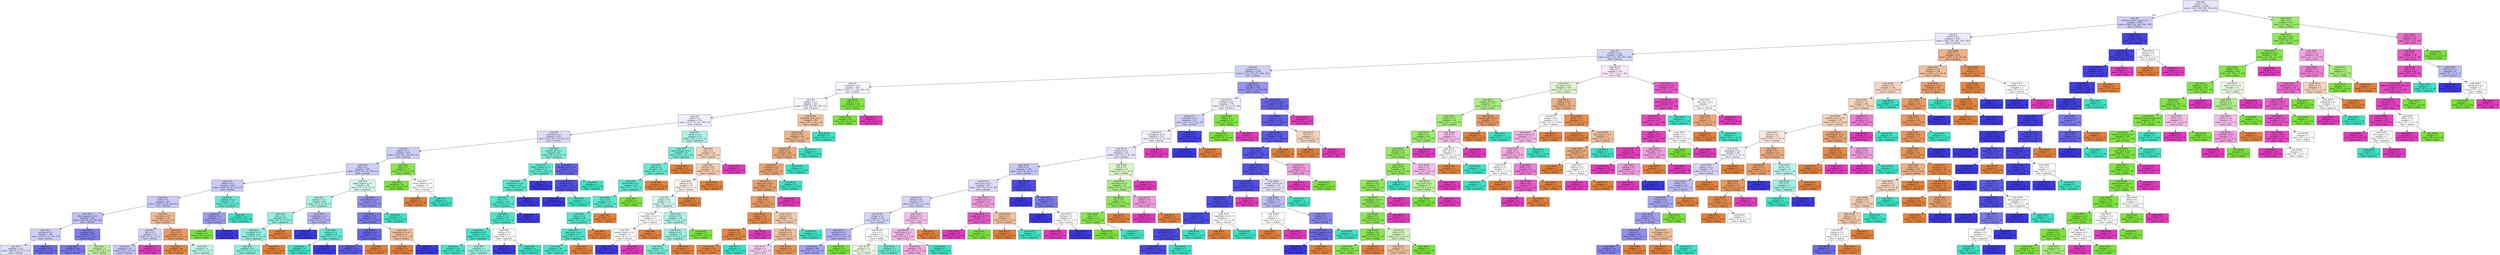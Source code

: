 digraph Tree {
node [shape=box, style="filled", color="black"] ;
0 [label=<node &#35;0<br/>cumin &le; 0.5<br/>samples = 2298<br/>value = [412, 568, 290, 769, 259]<br/>class = korean>, fillcolor="#e8e8fc"] ;
1 [label=<node &#35;1<br/>roasted_sesame_seed &le; 0.5<br/>samples = 1861<br/>value = [408, 224, 285, 766, 178]<br/>class = korean>, fillcolor="#cfcef9"] ;
0 -> 1 [labeldistance=2.5, labelangle=45, headlabel="True"] ;
2 [label=<node &#35;2<br/>starch &le; 0.5<br/>samples = 1621<br/>value = [403, 224, 280, 538, 176]<br/>class = korean>, fillcolor="#e9e9fc"] ;
1 -> 2 ;
3 [label=<node &#35;3<br/>cilantro &le; 0.5<br/>samples = 1402<br/>value = [252, 222, 265, 497, 166]<br/>class = korean>, fillcolor="#d7d7fa"] ;
2 -> 3 ;
4 [label=<node &#35;4<br/>cayenne &le; 0.5<br/>samples = 1239<br/>value = [215, 170, 257, 496, 101]<br/>class = korean>, fillcolor="#d0cff9"] ;
3 -> 4 ;
5 [label=<node &#35;5<br/>cardamom &le; 0.5<br/>samples = 854<br/>value = [180, 117, 239, 266, 52]<br/>class = korean>, fillcolor="#f6f6fe"] ;
4 -> 5 ;
6 [label=<node &#35;6<br/>pepper &le; 0.5<br/>samples = 824<br/>value = [180, 88, 239, 266, 51]<br/>class = korean>, fillcolor="#f6f6fe"] ;
5 -> 6 ;
7 [label=<node &#35;7<br/>wine &le; 0.5<br/>samples = 755<br/>value = [137, 87, 221, 265, 45]<br/>class = korean>, fillcolor="#efeffd"] ;
6 -> 7 ;
8 [label=<node &#35;8<br/>seaweed &le; 0.5<br/>samples = 676<br/>value = [113, 85, 174, 263, 41]<br/>class = korean>, fillcolor="#dcdcfa"] ;
7 -> 8 ;
9 [label=<node &#35;9<br/>yogurt &le; 0.5<br/>samples = 614<br/>value = [113, 85, 129, 246, 41]<br/>class = korean>, fillcolor="#d0cff9"] ;
8 -> 9 ;
10 [label=<node &#35;10<br/>sake &le; 0.5<br/>samples = 592<br/>value = [112, 65, 128, 246, 41]<br/>class = korean>, fillcolor="#cdcdf8"] ;
9 -> 10 ;
11 [label=<node &#35;11<br/>barley &le; 0.5<br/>samples = 504<br/>value = [105, 65, 82, 211, 41]<br/>class = korean>, fillcolor="#cbcaf8"] ;
10 -> 11 ;
12 [label=<node &#35;12<br/>pork &le; 0.5<br/>samples = 487<br/>value = [105, 64, 68, 209, 41]<br/>class = korean>, fillcolor="#cac9f8"] ;
11 -> 12 ;
13 [label=<node &#35;13<br/>black_pepper &le; 0.5<br/>samples = 452<br/>value = [83, 64, 64, 203, 38]<br/>class = korean>, fillcolor="#c0bff7"] ;
12 -> 13 ;
14 [label=<node &#35;14<br/>soybean &le; 0.5<br/>samples = 364<br/>value = [70, 61, 57, 141, 35]<br/>class = korean>, fillcolor="#d0cff9"] ;
13 -> 14 ;
15 [label=<node &#35;15<br/>samples = 325<br/>value = [69, 61, 53, 111, 31]<br/>class = korean>, fillcolor="#dfdffb"] ;
14 -> 15 ;
16 [label=<node &#35;16<br/>samples = 39<br/>value = [1, 0, 4, 30, 4]<br/>class = korean>, fillcolor="#6e6cec"] ;
14 -> 16 ;
17 [label=<node &#35;17<br/>turmeric &le; 0.5<br/>samples = 88<br/>value = [13, 3, 7, 62, 3]<br/>class = korean>, fillcolor="#807eee"] ;
13 -> 17 ;
18 [label=<node &#35;18<br/>samples = 85<br/>value = [13, 1, 7, 62, 2]<br/>class = korean>, fillcolor="#7a78ed"] ;
17 -> 18 ;
19 [label=<node &#35;19<br/>samples = 3<br/>value = [0, 2, 0, 0, 1]<br/>class = indian>, fillcolor="#bdf29c"] ;
17 -> 19 ;
20 [label=<node &#35;20<br/>soy_sauce &le; 0.5<br/>samples = 35<br/>value = [22, 0, 4, 6, 3]<br/>class = chinese>, fillcolor="#f1b992"] ;
12 -> 20 ;
21 [label=<node &#35;21<br/>fish &le; 0.5<br/>samples = 12<br/>value = [3, 0, 2, 5, 2]<br/>class = korean>, fillcolor="#d4d3f9"] ;
20 -> 21 ;
22 [label=<node &#35;22<br/>samples = 10<br/>value = [3, 0, 2, 5, 0]<br/>class = korean>, fillcolor="#c7c6f8"] ;
21 -> 22 ;
23 [label=<node &#35;23<br/>samples = 2<br/>value = [0, 0, 0, 0, 2]<br/>class = thai>, fillcolor="#e539c0"] ;
21 -> 23 ;
24 [label=<node &#35;24<br/>rice &le; 0.5<br/>samples = 23<br/>value = [19, 0, 2, 1, 1]<br/>class = chinese>, fillcolor="#ea995f"] ;
20 -> 24 ;
25 [label=<node &#35;25<br/>samples = 19<br/>value = [18, 0, 0, 1, 0]<br/>class = chinese>, fillcolor="#e68844"] ;
24 -> 25 ;
26 [label=<node &#35;26<br/>samples = 4<br/>value = [1, 0, 2, 0, 1]<br/>class = japanese>, fillcolor="#bdf6ec"] ;
24 -> 26 ;
27 [label=<node &#35;27<br/>soybean &le; 0.5<br/>samples = 17<br/>value = [0, 1, 14, 2, 0]<br/>class = japanese>, fillcolor="#61ead1"] ;
11 -> 27 ;
28 [label=<node &#35;28<br/>carrot &le; 0.5<br/>samples = 3<br/>value = [0, 1, 0, 2, 0]<br/>class = korean>, fillcolor="#9e9cf2"] ;
27 -> 28 ;
29 [label=<node &#35;29<br/>samples = 1<br/>value = [0, 1, 0, 0, 0]<br/>class = indian>, fillcolor="#7be539"] ;
28 -> 29 ;
30 [label=<node &#35;30<br/>samples = 2<br/>value = [0, 0, 0, 2, 0]<br/>class = korean>, fillcolor="#3c39e5"] ;
28 -> 30 ;
31 [label=<node &#35;31<br/>samples = 14<br/>value = [0, 0, 14, 0, 0]<br/>class = japanese>, fillcolor="#39e5c5"] ;
27 -> 31 ;
32 [label=<node &#35;32<br/>black_pepper &le; 0.5<br/>samples = 88<br/>value = [7, 0, 46, 35, 0]<br/>class = japanese>, fillcolor="#d6faf3"] ;
10 -> 32 ;
33 [label=<node &#35;33<br/>soybean &le; 0.5<br/>samples = 68<br/>value = [4, 0, 42, 22, 0]<br/>class = japanese>, fillcolor="#a9f4e6"] ;
32 -> 33 ;
34 [label=<node &#35;34<br/>nira &le; 0.5<br/>samples = 55<br/>value = [4, 0, 37, 14, 0]<br/>class = japanese>, fillcolor="#90f0de"] ;
33 -> 34 ;
35 [label=<node &#35;35<br/>cucumber &le; 0.5<br/>samples = 54<br/>value = [3, 0, 37, 14, 0]<br/>class = japanese>, fillcolor="#8df0de"] ;
34 -> 35 ;
36 [label=<node &#35;36<br/>samples = 53<br/>value = [2, 0, 37, 14, 0]<br/>class = japanese>, fillcolor="#8af0dd"] ;
35 -> 36 ;
37 [label=<node &#35;37<br/>samples = 1<br/>value = [1, 0, 0, 0, 0]<br/>class = chinese>, fillcolor="#e58139"] ;
35 -> 37 ;
38 [label=<node &#35;38<br/>samples = 1<br/>value = [1, 0, 0, 0, 0]<br/>class = chinese>, fillcolor="#e58139"] ;
34 -> 38 ;
39 [label=<node &#35;39<br/>vegetable &le; 0.5<br/>samples = 13<br/>value = [0, 0, 5, 8, 0]<br/>class = korean>, fillcolor="#b6b5f5"] ;
33 -> 39 ;
40 [label=<node &#35;40<br/>samples = 7<br/>value = [0, 0, 0, 7, 0]<br/>class = korean>, fillcolor="#3c39e5"] ;
39 -> 40 ;
41 [label=<node &#35;41<br/>lemon &le; 0.5<br/>samples = 6<br/>value = [0, 0, 5, 1, 0]<br/>class = japanese>, fillcolor="#61ead1"] ;
39 -> 41 ;
42 [label=<node &#35;42<br/>samples = 5<br/>value = [0, 0, 5, 0, 0]<br/>class = japanese>, fillcolor="#39e5c5"] ;
41 -> 42 ;
43 [label=<node &#35;43<br/>samples = 1<br/>value = [0, 0, 0, 1, 0]<br/>class = korean>, fillcolor="#3c39e5"] ;
41 -> 43 ;
44 [label=<node &#35;44<br/>katsuobushi &le; 0.5<br/>samples = 20<br/>value = [3, 0, 4, 13, 0]<br/>class = korean>, fillcolor="#9190f0"] ;
32 -> 44 ;
45 [label=<node &#35;45<br/>chicken &le; 0.5<br/>samples = 18<br/>value = [3, 0, 2, 13, 0]<br/>class = korean>, fillcolor="#7d7bee"] ;
44 -> 45 ;
46 [label=<node &#35;46<br/>cinnamon &le; 0.5<br/>samples = 15<br/>value = [1, 0, 2, 12, 0]<br/>class = korean>, fillcolor="#6967eb"] ;
45 -> 46 ;
47 [label=<node &#35;47<br/>samples = 14<br/>value = [0, 0, 2, 12, 0]<br/>class = korean>, fillcolor="#5d5ae9"] ;
46 -> 47 ;
48 [label=<node &#35;48<br/>samples = 1<br/>value = [1, 0, 0, 0, 0]<br/>class = chinese>, fillcolor="#e58139"] ;
46 -> 48 ;
49 [label=<node &#35;49<br/>vegetable_oil &le; 0.5<br/>samples = 3<br/>value = [2, 0, 0, 1, 0]<br/>class = chinese>, fillcolor="#f2c09c"] ;
45 -> 49 ;
50 [label=<node &#35;50<br/>samples = 2<br/>value = [2, 0, 0, 0, 0]<br/>class = chinese>, fillcolor="#e58139"] ;
49 -> 50 ;
51 [label=<node &#35;51<br/>samples = 1<br/>value = [0, 0, 0, 1, 0]<br/>class = korean>, fillcolor="#3c39e5"] ;
49 -> 51 ;
52 [label=<node &#35;52<br/>samples = 2<br/>value = [0, 0, 2, 0, 0]<br/>class = japanese>, fillcolor="#39e5c5"] ;
44 -> 52 ;
53 [label=<node &#35;53<br/>egg &le; 0.5<br/>samples = 22<br/>value = [1, 20, 1, 0, 0]<br/>class = indian>, fillcolor="#88e74c"] ;
9 -> 53 ;
54 [label=<node &#35;54<br/>samples = 20<br/>value = [0, 20, 0, 0, 0]<br/>class = indian>, fillcolor="#7be539"] ;
53 -> 54 ;
55 [label=<node &#35;55<br/>cream_cheese &le; 0.5<br/>samples = 2<br/>value = [1, 0, 1, 0, 0]<br/>class = chinese>, fillcolor="#ffffff"] ;
53 -> 55 ;
56 [label=<node &#35;56<br/>samples = 1<br/>value = [1, 0, 0, 0, 0]<br/>class = chinese>, fillcolor="#e58139"] ;
55 -> 56 ;
57 [label=<node &#35;57<br/>samples = 1<br/>value = [0, 0, 1, 0, 0]<br/>class = japanese>, fillcolor="#39e5c5"] ;
55 -> 57 ;
58 [label=<node &#35;58<br/>sesame_oil &le; 0.5<br/>samples = 62<br/>value = [0, 0, 45, 17, 0]<br/>class = japanese>, fillcolor="#84efdb"] ;
8 -> 58 ;
59 [label=<node &#35;59<br/>black_pepper &le; 0.5<br/>samples = 51<br/>value = [0, 0, 43, 8, 0]<br/>class = japanese>, fillcolor="#5eead0"] ;
58 -> 59 ;
60 [label=<node &#35;60<br/>black_bean &le; 0.5<br/>samples = 49<br/>value = [0, 0, 43, 6, 0]<br/>class = japanese>, fillcolor="#55e9cd"] ;
59 -> 60 ;
61 [label=<node &#35;61<br/>beef &le; 0.5<br/>samples = 48<br/>value = [0, 0, 43, 5, 0]<br/>class = japanese>, fillcolor="#50e8cc"] ;
60 -> 61 ;
62 [label=<node &#35;62<br/>wheat &le; 0.5<br/>samples = 47<br/>value = [0, 0, 43, 4, 0]<br/>class = japanese>, fillcolor="#4be7ca"] ;
61 -> 62 ;
63 [label=<node &#35;63<br/>vegetable &le; 0.5<br/>samples = 43<br/>value = [0, 0, 41, 2, 0]<br/>class = japanese>, fillcolor="#43e6c8"] ;
62 -> 63 ;
64 [label=<node &#35;64<br/>samples = 40<br/>value = [0, 0, 39, 1, 0]<br/>class = japanese>, fillcolor="#3ee6c6"] ;
63 -> 64 ;
65 [label=<node &#35;65<br/>samples = 3<br/>value = [0, 0, 2, 1, 0]<br/>class = japanese>, fillcolor="#9cf2e2"] ;
63 -> 65 ;
66 [label=<node &#35;66<br/>shrimp &le; 0.5<br/>samples = 4<br/>value = [0, 0, 2, 2, 0]<br/>class = japanese>, fillcolor="#ffffff"] ;
62 -> 66 ;
67 [label=<node &#35;67<br/>samples = 2<br/>value = [0, 0, 0, 2, 0]<br/>class = korean>, fillcolor="#3c39e5"] ;
66 -> 67 ;
68 [label=<node &#35;68<br/>samples = 2<br/>value = [0, 0, 2, 0, 0]<br/>class = japanese>, fillcolor="#39e5c5"] ;
66 -> 68 ;
69 [label=<node &#35;69<br/>samples = 1<br/>value = [0, 0, 0, 1, 0]<br/>class = korean>, fillcolor="#3c39e5"] ;
61 -> 69 ;
70 [label=<node &#35;70<br/>samples = 1<br/>value = [0, 0, 0, 1, 0]<br/>class = korean>, fillcolor="#3c39e5"] ;
60 -> 70 ;
71 [label=<node &#35;71<br/>samples = 2<br/>value = [0, 0, 0, 2, 0]<br/>class = korean>, fillcolor="#3c39e5"] ;
59 -> 71 ;
72 [label=<node &#35;72<br/>sesame_seed &le; 0.5<br/>samples = 11<br/>value = [0, 0, 2, 9, 0]<br/>class = korean>, fillcolor="#6765eb"] ;
58 -> 72 ;
73 [label=<node &#35;73<br/>chicken &le; 0.5<br/>samples = 10<br/>value = [0, 0, 1, 9, 0]<br/>class = korean>, fillcolor="#524fe8"] ;
72 -> 73 ;
74 [label=<node &#35;74<br/>samples = 9<br/>value = [0, 0, 0, 9, 0]<br/>class = korean>, fillcolor="#3c39e5"] ;
73 -> 74 ;
75 [label=<node &#35;75<br/>samples = 1<br/>value = [0, 0, 1, 0, 0]<br/>class = japanese>, fillcolor="#39e5c5"] ;
73 -> 75 ;
76 [label=<node &#35;76<br/>samples = 1<br/>value = [0, 0, 1, 0, 0]<br/>class = japanese>, fillcolor="#39e5c5"] ;
72 -> 76 ;
77 [label=<node &#35;77<br/>garlic &le; 0.5<br/>samples = 79<br/>value = [24, 2, 47, 2, 4]<br/>class = japanese>, fillcolor="#acf4e7"] ;
7 -> 77 ;
78 [label=<node &#35;78<br/>black_pepper &le; 0.5<br/>samples = 55<br/>value = [12, 1, 41, 1, 0]<br/>class = japanese>, fillcolor="#79edd8"] ;
77 -> 78 ;
79 [label=<node &#35;79<br/>pork &le; 0.5<br/>samples = 51<br/>value = [8, 1, 41, 1, 0]<br/>class = japanese>, fillcolor="#67ebd2"] ;
78 -> 79 ;
80 [label=<node &#35;80<br/>buttermilk &le; 0.5<br/>samples = 48<br/>value = [5, 1, 41, 1, 0]<br/>class = japanese>, fillcolor="#59e9ce"] ;
79 -> 80 ;
81 [label=<node &#35;81<br/>liver &le; 0.5<br/>samples = 47<br/>value = [5, 0, 41, 1, 0]<br/>class = japanese>, fillcolor="#55e9cd"] ;
80 -> 81 ;
82 [label=<node &#35;82<br/>bacon &le; 0.5<br/>samples = 46<br/>value = [4, 0, 41, 1, 0]<br/>class = japanese>, fillcolor="#51e8cc"] ;
81 -> 82 ;
83 [label=<node &#35;83<br/>star_anise &le; 0.5<br/>samples = 45<br/>value = [3, 0, 41, 1, 0]<br/>class = japanese>, fillcolor="#4ce7cb"] ;
82 -> 83 ;
84 [label=<node &#35;84<br/>samples = 44<br/>value = [2, 0, 41, 1, 0]<br/>class = japanese>, fillcolor="#47e7c9"] ;
83 -> 84 ;
85 [label=<node &#35;85<br/>samples = 1<br/>value = [1, 0, 0, 0, 0]<br/>class = chinese>, fillcolor="#e58139"] ;
83 -> 85 ;
86 [label=<node &#35;86<br/>samples = 1<br/>value = [1, 0, 0, 0, 0]<br/>class = chinese>, fillcolor="#e58139"] ;
82 -> 86 ;
87 [label=<node &#35;87<br/>samples = 1<br/>value = [1, 0, 0, 0, 0]<br/>class = chinese>, fillcolor="#e58139"] ;
81 -> 87 ;
88 [label=<node &#35;88<br/>samples = 1<br/>value = [0, 1, 0, 0, 0]<br/>class = indian>, fillcolor="#7be539"] ;
80 -> 88 ;
89 [label=<node &#35;89<br/>samples = 3<br/>value = [3, 0, 0, 0, 0]<br/>class = chinese>, fillcolor="#e58139"] ;
79 -> 89 ;
90 [label=<node &#35;90<br/>samples = 4<br/>value = [4, 0, 0, 0, 0]<br/>class = chinese>, fillcolor="#e58139"] ;
78 -> 90 ;
91 [label=<node &#35;91<br/>fish &le; 0.5<br/>samples = 24<br/>value = [12, 1, 6, 1, 4]<br/>class = chinese>, fillcolor="#f6d5bd"] ;
77 -> 91 ;
92 [label=<node &#35;92<br/>chicken &le; 0.5<br/>samples = 21<br/>value = [12, 1, 6, 1, 1]<br/>class = chinese>, fillcolor="#f5cdb0"] ;
91 -> 92 ;
93 [label=<node &#35;93<br/>lettuce &le; 0.5<br/>samples = 16<br/>value = [7, 1, 6, 1, 1]<br/>class = chinese>, fillcolor="#fcf2eb"] ;
92 -> 93 ;
94 [label=<node &#35;94<br/>ginger &le; 0.5<br/>samples = 13<br/>value = [4, 1, 6, 1, 1]<br/>class = japanese>, fillcolor="#d3f9f2"] ;
93 -> 94 ;
95 [label=<node &#35;95<br/>vegetable_oil &le; 0.5<br/>samples = 3<br/>value = [1, 0, 0, 1, 1]<br/>class = chinese>, fillcolor="#ffffff"] ;
94 -> 95 ;
96 [label=<node &#35;96<br/>peanut_butter &le; 0.5<br/>samples = 2<br/>value = [0, 0, 0, 1, 1]<br/>class = korean>, fillcolor="#ffffff"] ;
95 -> 96 ;
97 [label=<node &#35;97<br/>samples = 1<br/>value = [0, 0, 0, 1, 0]<br/>class = korean>, fillcolor="#3c39e5"] ;
96 -> 97 ;
98 [label=<node &#35;98<br/>samples = 1<br/>value = [0, 0, 0, 0, 1]<br/>class = thai>, fillcolor="#e539c0"] ;
96 -> 98 ;
99 [label=<node &#35;99<br/>samples = 1<br/>value = [1, 0, 0, 0, 0]<br/>class = chinese>, fillcolor="#e58139"] ;
95 -> 99 ;
100 [label=<node &#35;100<br/>currant &le; 0.5<br/>samples = 10<br/>value = [3, 1, 6, 0, 0]<br/>class = japanese>, fillcolor="#aaf4e6"] ;
94 -> 100 ;
101 [label=<node &#35;101<br/>tomato &le; 0.5<br/>samples = 9<br/>value = [3, 0, 6, 0, 0]<br/>class = japanese>, fillcolor="#9cf2e2"] ;
100 -> 101 ;
102 [label=<node &#35;102<br/>samples = 8<br/>value = [2, 0, 6, 0, 0]<br/>class = japanese>, fillcolor="#7beed8"] ;
101 -> 102 ;
103 [label=<node &#35;103<br/>samples = 1<br/>value = [1, 0, 0, 0, 0]<br/>class = chinese>, fillcolor="#e58139"] ;
101 -> 103 ;
104 [label=<node &#35;104<br/>samples = 1<br/>value = [0, 1, 0, 0, 0]<br/>class = indian>, fillcolor="#7be539"] ;
100 -> 104 ;
105 [label=<node &#35;105<br/>samples = 3<br/>value = [3, 0, 0, 0, 0]<br/>class = chinese>, fillcolor="#e58139"] ;
93 -> 105 ;
106 [label=<node &#35;106<br/>samples = 5<br/>value = [5, 0, 0, 0, 0]<br/>class = chinese>, fillcolor="#e58139"] ;
92 -> 106 ;
107 [label=<node &#35;107<br/>samples = 3<br/>value = [0, 0, 0, 0, 3]<br/>class = thai>, fillcolor="#e539c0"] ;
91 -> 107 ;
108 [label=<node &#35;108<br/>mandarin_peel &le; 0.5<br/>samples = 69<br/>value = [43, 1, 18, 1, 6]<br/>class = chinese>, fillcolor="#f2c19e"] ;
6 -> 108 ;
109 [label=<node &#35;109<br/>barley &le; 0.5<br/>samples = 64<br/>value = [43, 1, 13, 1, 6]<br/>class = chinese>, fillcolor="#f0b58b"] ;
108 -> 109 ;
110 [label=<node &#35;110<br/>bread &le; 0.5<br/>samples = 60<br/>value = [43, 1, 9, 1, 6]<br/>class = chinese>, fillcolor="#eeab7b"] ;
109 -> 110 ;
111 [label=<node &#35;111<br/>seaweed &le; 0.5<br/>samples = 57<br/>value = [43, 1, 6, 1, 6]<br/>class = chinese>, fillcolor="#eca46f"] ;
110 -> 111 ;
112 [label=<node &#35;112<br/>lime_juice &le; 0.5<br/>samples = 55<br/>value = [43, 1, 4, 1, 6]<br/>class = chinese>, fillcolor="#eba069"] ;
111 -> 112 ;
113 [label=<node &#35;113<br/>onion &le; 0.5<br/>samples = 53<br/>value = [43, 1, 4, 1, 4]<br/>class = chinese>, fillcolor="#ea9b61"] ;
112 -> 113 ;
114 [label=<node &#35;114<br/>mango &le; 0.5<br/>samples = 38<br/>value = [35, 0, 2, 0, 1]<br/>class = chinese>, fillcolor="#e78c4a"] ;
113 -> 114 ;
115 [label=<node &#35;115<br/>cream &le; 0.5<br/>samples = 37<br/>value = [35, 0, 2, 0, 0]<br/>class = chinese>, fillcolor="#e68844"] ;
114 -> 115 ;
116 [label=<node &#35;116<br/>samples = 36<br/>value = [35, 0, 1, 0, 0]<br/>class = chinese>, fillcolor="#e6853f"] ;
115 -> 116 ;
117 [label=<node &#35;117<br/>samples = 1<br/>value = [0, 0, 1, 0, 0]<br/>class = japanese>, fillcolor="#39e5c5"] ;
115 -> 117 ;
118 [label=<node &#35;118<br/>samples = 1<br/>value = [0, 0, 0, 0, 1]<br/>class = thai>, fillcolor="#e539c0"] ;
114 -> 118 ;
119 [label=<node &#35;119<br/>honey &le; 0.5<br/>samples = 15<br/>value = [8, 1, 2, 1, 3]<br/>class = chinese>, fillcolor="#f4caac"] ;
113 -> 119 ;
120 [label=<node &#35;120<br/>vinegar &le; 0.5<br/>samples = 13<br/>value = [8, 1, 0, 1, 3]<br/>class = chinese>, fillcolor="#f2c09c"] ;
119 -> 120 ;
121 [label=<node &#35;121<br/>samples = 5<br/>value = [1, 1, 0, 1, 2]<br/>class = thai>, fillcolor="#f8ceef"] ;
120 -> 121 ;
122 [label=<node &#35;122<br/>samples = 8<br/>value = [7, 0, 0, 0, 1]<br/>class = chinese>, fillcolor="#e99355"] ;
120 -> 122 ;
123 [label=<node &#35;123<br/>samples = 2<br/>value = [0, 0, 2, 0, 0]<br/>class = japanese>, fillcolor="#39e5c5"] ;
119 -> 123 ;
124 [label=<node &#35;124<br/>samples = 2<br/>value = [0, 0, 0, 0, 2]<br/>class = thai>, fillcolor="#e539c0"] ;
112 -> 124 ;
125 [label=<node &#35;125<br/>samples = 2<br/>value = [0, 0, 2, 0, 0]<br/>class = japanese>, fillcolor="#39e5c5"] ;
111 -> 125 ;
126 [label=<node &#35;126<br/>samples = 3<br/>value = [0, 0, 3, 0, 0]<br/>class = japanese>, fillcolor="#39e5c5"] ;
110 -> 126 ;
127 [label=<node &#35;127<br/>samples = 4<br/>value = [0, 0, 4, 0, 0]<br/>class = japanese>, fillcolor="#39e5c5"] ;
109 -> 127 ;
128 [label=<node &#35;128<br/>samples = 5<br/>value = [0, 0, 5, 0, 0]<br/>class = japanese>, fillcolor="#39e5c5"] ;
108 -> 128 ;
129 [label=<node &#35;129<br/>coffee &le; 0.5<br/>samples = 30<br/>value = [0, 29, 0, 0, 1]<br/>class = indian>, fillcolor="#80e640"] ;
5 -> 129 ;
130 [label=<node &#35;130<br/>samples = 29<br/>value = [0, 29, 0, 0, 0]<br/>class = indian>, fillcolor="#7be539"] ;
129 -> 130 ;
131 [label=<node &#35;131<br/>samples = 1<br/>value = [0, 0, 0, 0, 1]<br/>class = thai>, fillcolor="#e539c0"] ;
129 -> 131 ;
132 [label=<node &#35;132<br/>scallion &le; 0.5<br/>samples = 385<br/>value = [35, 53, 18, 230, 49]<br/>class = korean>, fillcolor="#9795f1"] ;
4 -> 132 ;
133 [label=<node &#35;133<br/>turmeric &le; 0.5<br/>samples = 176<br/>value = [15, 52, 11, 62, 36]<br/>class = korean>, fillcolor="#efeffd"] ;
132 -> 133 ;
134 [label=<node &#35;134<br/>vegetable &le; 0.5<br/>samples = 153<br/>value = [15, 30, 11, 62, 35]<br/>class = korean>, fillcolor="#d2d2f9"] ;
133 -> 134 ;
135 [label=<node &#35;135<br/>lemongrass &le; 0.5<br/>samples = 132<br/>value = [14, 30, 11, 42, 35]<br/>class = korean>, fillcolor="#f1f1fd"] ;
134 -> 135 ;
136 [label=<node &#35;136<br/>tomato &le; 0.5<br/>samples = 121<br/>value = [14, 30, 11, 42, 24]<br/>class = korean>, fillcolor="#e5e5fc"] ;
135 -> 136 ;
137 [label=<node &#35;137<br/>beef &le; 0.5<br/>samples = 100<br/>value = [12, 19, 10, 42, 17]<br/>class = korean>, fillcolor="#c8c7f8"] ;
136 -> 137 ;
138 [label=<node &#35;138<br/>lime_juice &le; 0.5<br/>samples = 88<br/>value = [12, 19, 10, 31, 16]<br/>class = korean>, fillcolor="#ddddfa"] ;
137 -> 138 ;
139 [label=<node &#35;139<br/>chicken &le; 0.5<br/>samples = 78<br/>value = [10, 18, 9, 31, 10]<br/>class = korean>, fillcolor="#d5d4f9"] ;
138 -> 139 ;
140 [label=<node &#35;140<br/>vinegar &le; 0.5<br/>samples = 66<br/>value = [9, 18, 7, 28, 4]<br/>class = korean>, fillcolor="#d6d6fa"] ;
139 -> 140 ;
141 [label=<node &#35;141<br/>mustard &le; 0.5<br/>samples = 49<br/>value = [5, 13, 2, 27, 2]<br/>class = korean>, fillcolor="#b3b2f5"] ;
140 -> 141 ;
142 [label=<node &#35;142<br/>samples = 46<br/>value = [5, 10, 2, 27, 2]<br/>class = korean>, fillcolor="#a3a2f3"] ;
141 -> 142 ;
143 [label=<node &#35;143<br/>samples = 3<br/>value = [0, 3, 0, 0, 0]<br/>class = indian>, fillcolor="#7be539"] ;
141 -> 143 ;
144 [label=<node &#35;144<br/>rice &le; 0.5<br/>samples = 17<br/>value = [4, 5, 5, 1, 2]<br/>class = indian>, fillcolor="#ffffff"] ;
140 -> 144 ;
145 [label=<node &#35;145<br/>samples = 12<br/>value = [4, 5, 1, 1, 1]<br/>class = indian>, fillcolor="#eefce6"] ;
144 -> 145 ;
146 [label=<node &#35;146<br/>samples = 5<br/>value = [0, 0, 4, 0, 1]<br/>class = japanese>, fillcolor="#6aecd4"] ;
144 -> 146 ;
147 [label=<node &#35;147<br/>sherry &le; 0.5<br/>samples = 12<br/>value = [1, 0, 2, 3, 6]<br/>class = thai>, fillcolor="#f6bdea"] ;
139 -> 147 ;
148 [label=<node &#35;148<br/>beef_broth &le; 0.5<br/>samples = 11<br/>value = [0, 0, 2, 3, 6]<br/>class = thai>, fillcolor="#f5b5e7"] ;
147 -> 148 ;
149 [label=<node &#35;149<br/>samples = 10<br/>value = [0, 0, 1, 3, 6]<br/>class = thai>, fillcolor="#f4aae4"] ;
148 -> 149 ;
150 [label=<node &#35;150<br/>samples = 1<br/>value = [0, 0, 1, 0, 0]<br/>class = japanese>, fillcolor="#39e5c5"] ;
148 -> 150 ;
151 [label=<node &#35;151<br/>samples = 1<br/>value = [1, 0, 0, 0, 0]<br/>class = chinese>, fillcolor="#e58139"] ;
147 -> 151 ;
152 [label=<node &#35;152<br/>sesame_oil &le; 0.5<br/>samples = 10<br/>value = [2, 1, 1, 0, 6]<br/>class = thai>, fillcolor="#f29ce0"] ;
138 -> 152 ;
153 [label=<node &#35;153<br/>orange_juice &le; 0.5<br/>samples = 7<br/>value = [0, 1, 0, 0, 6]<br/>class = thai>, fillcolor="#e95acb"] ;
152 -> 153 ;
154 [label=<node &#35;154<br/>samples = 6<br/>value = [0, 0, 0, 0, 6]<br/>class = thai>, fillcolor="#e539c0"] ;
153 -> 154 ;
155 [label=<node &#35;155<br/>samples = 1<br/>value = [0, 1, 0, 0, 0]<br/>class = indian>, fillcolor="#7be539"] ;
153 -> 155 ;
156 [label=<node &#35;156<br/>basil &le; 0.5<br/>samples = 3<br/>value = [2, 0, 1, 0, 0]<br/>class = chinese>, fillcolor="#f2c09c"] ;
152 -> 156 ;
157 [label=<node &#35;157<br/>samples = 2<br/>value = [2, 0, 0, 0, 0]<br/>class = chinese>, fillcolor="#e58139"] ;
156 -> 157 ;
158 [label=<node &#35;158<br/>samples = 1<br/>value = [0, 0, 1, 0, 0]<br/>class = japanese>, fillcolor="#39e5c5"] ;
156 -> 158 ;
159 [label=<node &#35;159<br/>fish &le; 0.5<br/>samples = 12<br/>value = [0, 0, 0, 11, 1]<br/>class = korean>, fillcolor="#4e4be7"] ;
137 -> 159 ;
160 [label=<node &#35;160<br/>samples = 8<br/>value = [0, 0, 0, 8, 0]<br/>class = korean>, fillcolor="#3c39e5"] ;
159 -> 160 ;
161 [label=<node &#35;161<br/>sesame_oil &le; 0.5<br/>samples = 4<br/>value = [0, 0, 0, 3, 1]<br/>class = korean>, fillcolor="#7d7bee"] ;
159 -> 161 ;
162 [label=<node &#35;162<br/>samples = 2<br/>value = [0, 0, 0, 2, 0]<br/>class = korean>, fillcolor="#3c39e5"] ;
161 -> 162 ;
163 [label=<node &#35;163<br/>shrimp &le; 0.5<br/>samples = 2<br/>value = [0, 0, 0, 1, 1]<br/>class = korean>, fillcolor="#ffffff"] ;
161 -> 163 ;
164 [label=<node &#35;164<br/>samples = 1<br/>value = [0, 0, 0, 0, 1]<br/>class = thai>, fillcolor="#e539c0"] ;
163 -> 164 ;
165 [label=<node &#35;165<br/>samples = 1<br/>value = [0, 0, 0, 1, 0]<br/>class = korean>, fillcolor="#3c39e5"] ;
163 -> 165 ;
166 [label=<node &#35;166<br/>fish &le; 0.5<br/>samples = 21<br/>value = [2, 11, 1, 0, 7]<br/>class = indian>, fillcolor="#d9f8c6"] ;
136 -> 166 ;
167 [label=<node &#35;167<br/>soy_sauce &le; 0.5<br/>samples = 16<br/>value = [2, 11, 1, 0, 2]<br/>class = indian>, fillcolor="#aaee80"] ;
166 -> 167 ;
168 [label=<node &#35;168<br/>egg &le; 0.5<br/>samples = 13<br/>value = [1, 11, 1, 0, 0]<br/>class = indian>, fillcolor="#91e95a"] ;
167 -> 168 ;
169 [label=<node &#35;169<br/>bay &le; 0.5<br/>samples = 12<br/>value = [0, 11, 1, 0, 0]<br/>class = indian>, fillcolor="#87e74b"] ;
168 -> 169 ;
170 [label=<node &#35;170<br/>samples = 11<br/>value = [0, 11, 0, 0, 0]<br/>class = indian>, fillcolor="#7be539"] ;
169 -> 170 ;
171 [label=<node &#35;171<br/>samples = 1<br/>value = [0, 0, 1, 0, 0]<br/>class = japanese>, fillcolor="#39e5c5"] ;
169 -> 171 ;
172 [label=<node &#35;172<br/>samples = 1<br/>value = [1, 0, 0, 0, 0]<br/>class = chinese>, fillcolor="#e58139"] ;
168 -> 172 ;
173 [label=<node &#35;173<br/>scallop &le; 0.5<br/>samples = 3<br/>value = [1, 0, 0, 0, 2]<br/>class = thai>, fillcolor="#f29ce0"] ;
167 -> 173 ;
174 [label=<node &#35;174<br/>samples = 2<br/>value = [0, 0, 0, 0, 2]<br/>class = thai>, fillcolor="#e539c0"] ;
173 -> 174 ;
175 [label=<node &#35;175<br/>samples = 1<br/>value = [1, 0, 0, 0, 0]<br/>class = chinese>, fillcolor="#e58139"] ;
173 -> 175 ;
176 [label=<node &#35;176<br/>samples = 5<br/>value = [0, 0, 0, 0, 5]<br/>class = thai>, fillcolor="#e539c0"] ;
166 -> 176 ;
177 [label=<node &#35;177<br/>samples = 11<br/>value = [0, 0, 0, 0, 11]<br/>class = thai>, fillcolor="#e539c0"] ;
135 -> 177 ;
178 [label=<node &#35;178<br/>tomato &le; 0.5<br/>samples = 21<br/>value = [1, 0, 0, 20, 0]<br/>class = korean>, fillcolor="#4643e6"] ;
134 -> 178 ;
179 [label=<node &#35;179<br/>samples = 20<br/>value = [0, 0, 0, 20, 0]<br/>class = korean>, fillcolor="#3c39e5"] ;
178 -> 179 ;
180 [label=<node &#35;180<br/>samples = 1<br/>value = [1, 0, 0, 0, 0]<br/>class = chinese>, fillcolor="#e58139"] ;
178 -> 180 ;
181 [label=<node &#35;181<br/>basil &le; 0.5<br/>samples = 23<br/>value = [0, 22, 0, 0, 1]<br/>class = indian>, fillcolor="#81e642"] ;
133 -> 181 ;
182 [label=<node &#35;182<br/>samples = 22<br/>value = [0, 22, 0, 0, 0]<br/>class = indian>, fillcolor="#7be539"] ;
181 -> 182 ;
183 [label=<node &#35;183<br/>samples = 1<br/>value = [0, 0, 0, 0, 1]<br/>class = thai>, fillcolor="#e539c0"] ;
181 -> 183 ;
184 [label=<node &#35;184<br/>peanut_butter &le; 0.5<br/>samples = 209<br/>value = [20, 1, 7, 168, 13]<br/>class = korean>, fillcolor="#6664eb"] ;
132 -> 184 ;
185 [label=<node &#35;185<br/>peanut &le; 0.5<br/>samples = 203<br/>value = [20, 1, 7, 168, 7]<br/>class = korean>, fillcolor="#615fea"] ;
184 -> 185 ;
186 [label=<node &#35;186<br/>peanut_oil &le; 0.5<br/>samples = 198<br/>value = [17, 1, 7, 168, 5]<br/>class = korean>, fillcolor="#5c5ae9"] ;
185 -> 186 ;
187 [label=<node &#35;187<br/>mint &le; 0.5<br/>samples = 195<br/>value = [14, 1, 7, 168, 5]<br/>class = korean>, fillcolor="#5957e9"] ;
186 -> 187 ;
188 [label=<node &#35;188<br/>chicken &le; 0.5<br/>samples = 192<br/>value = [14, 0, 7, 168, 3]<br/>class = korean>, fillcolor="#5654e9"] ;
187 -> 188 ;
189 [label=<node &#35;189<br/>tomato &le; 0.5<br/>samples = 182<br/>value = [12, 0, 4, 164, 2]<br/>class = korean>, fillcolor="#514ee8"] ;
188 -> 189 ;
190 [label=<node &#35;190<br/>sherry &le; 0.5<br/>samples = 180<br/>value = [12, 0, 4, 164, 0]<br/>class = korean>, fillcolor="#4f4ce7"] ;
189 -> 190 ;
191 [label=<node &#35;191<br/>litchi &le; 0.5<br/>samples = 178<br/>value = [11, 0, 3, 164, 0]<br/>class = korean>, fillcolor="#4c4ae7"] ;
190 -> 191 ;
192 [label=<node &#35;192<br/>katsuobushi &le; 0.5<br/>samples = 177<br/>value = [11, 0, 2, 164, 0]<br/>class = korean>, fillcolor="#4b49e7"] ;
191 -> 192 ;
193 [label=<node &#35;193<br/>samples = 176<br/>value = [11, 0, 1, 164, 0]<br/>class = korean>, fillcolor="#4a47e7"] ;
192 -> 193 ;
194 [label=<node &#35;194<br/>samples = 1<br/>value = [0, 0, 1, 0, 0]<br/>class = japanese>, fillcolor="#39e5c5"] ;
192 -> 194 ;
195 [label=<node &#35;195<br/>samples = 1<br/>value = [0, 0, 1, 0, 0]<br/>class = japanese>, fillcolor="#39e5c5"] ;
191 -> 195 ;
196 [label=<node &#35;196<br/>vegetable_oil &le; 0.5<br/>samples = 2<br/>value = [1, 0, 1, 0, 0]<br/>class = chinese>, fillcolor="#ffffff"] ;
190 -> 196 ;
197 [label=<node &#35;197<br/>samples = 1<br/>value = [1, 0, 0, 0, 0]<br/>class = chinese>, fillcolor="#e58139"] ;
196 -> 197 ;
198 [label=<node &#35;198<br/>samples = 1<br/>value = [0, 0, 1, 0, 0]<br/>class = japanese>, fillcolor="#39e5c5"] ;
196 -> 198 ;
199 [label=<node &#35;199<br/>samples = 2<br/>value = [0, 0, 0, 0, 2]<br/>class = thai>, fillcolor="#e539c0"] ;
189 -> 199 ;
200 [label=<node &#35;200<br/>sesame_seed &le; 0.5<br/>samples = 10<br/>value = [2, 0, 3, 4, 1]<br/>class = korean>, fillcolor="#e3e3fb"] ;
188 -> 200 ;
201 [label=<node &#35;201<br/>ginger &le; 0.5<br/>samples = 8<br/>value = [2, 0, 1, 4, 1]<br/>class = korean>, fillcolor="#bebdf6"] ;
200 -> 201 ;
202 [label=<node &#35;202<br/>nut &le; 0.5<br/>samples = 2<br/>value = [1, 0, 0, 0, 1]<br/>class = chinese>, fillcolor="#ffffff"] ;
201 -> 202 ;
203 [label=<node &#35;203<br/>samples = 1<br/>value = [1, 0, 0, 0, 0]<br/>class = chinese>, fillcolor="#e58139"] ;
202 -> 203 ;
204 [label=<node &#35;204<br/>samples = 1<br/>value = [0, 0, 0, 0, 1]<br/>class = thai>, fillcolor="#e539c0"] ;
202 -> 204 ;
205 [label=<node &#35;205<br/>honey &le; 0.5<br/>samples = 6<br/>value = [1, 0, 1, 4, 0]<br/>class = korean>, fillcolor="#8a88ef"] ;
201 -> 205 ;
206 [label=<node &#35;206<br/>tabasco_pepper &le; 0.5<br/>samples = 5<br/>value = [1, 0, 0, 4, 0]<br/>class = korean>, fillcolor="#6d6aec"] ;
205 -> 206 ;
207 [label=<node &#35;207<br/>samples = 4<br/>value = [0, 0, 0, 4, 0]<br/>class = korean>, fillcolor="#3c39e5"] ;
206 -> 207 ;
208 [label=<node &#35;208<br/>samples = 1<br/>value = [1, 0, 0, 0, 0]<br/>class = chinese>, fillcolor="#e58139"] ;
206 -> 208 ;
209 [label=<node &#35;209<br/>samples = 1<br/>value = [0, 0, 1, 0, 0]<br/>class = japanese>, fillcolor="#39e5c5"] ;
205 -> 209 ;
210 [label=<node &#35;210<br/>samples = 2<br/>value = [0, 0, 2, 0, 0]<br/>class = japanese>, fillcolor="#39e5c5"] ;
200 -> 210 ;
211 [label=<node &#35;211<br/>lemon &le; 0.5<br/>samples = 3<br/>value = [0, 1, 0, 0, 2]<br/>class = thai>, fillcolor="#f29ce0"] ;
187 -> 211 ;
212 [label=<node &#35;212<br/>samples = 2<br/>value = [0, 0, 0, 0, 2]<br/>class = thai>, fillcolor="#e539c0"] ;
211 -> 212 ;
213 [label=<node &#35;213<br/>samples = 1<br/>value = [0, 1, 0, 0, 0]<br/>class = indian>, fillcolor="#7be539"] ;
211 -> 213 ;
214 [label=<node &#35;214<br/>samples = 3<br/>value = [3, 0, 0, 0, 0]<br/>class = chinese>, fillcolor="#e58139"] ;
186 -> 214 ;
215 [label=<node &#35;215<br/>rice &le; 0.5<br/>samples = 5<br/>value = [3, 0, 0, 0, 2]<br/>class = chinese>, fillcolor="#f6d5bd"] ;
185 -> 215 ;
216 [label=<node &#35;216<br/>samples = 3<br/>value = [3, 0, 0, 0, 0]<br/>class = chinese>, fillcolor="#e58139"] ;
215 -> 216 ;
217 [label=<node &#35;217<br/>samples = 2<br/>value = [0, 0, 0, 0, 2]<br/>class = thai>, fillcolor="#e539c0"] ;
215 -> 217 ;
218 [label=<node &#35;218<br/>samples = 6<br/>value = [0, 0, 0, 0, 6]<br/>class = thai>, fillcolor="#e539c0"] ;
184 -> 218 ;
219 [label=<node &#35;219<br/>fish &le; 0.5<br/>samples = 163<br/>value = [37, 52, 8, 1, 65]<br/>class = thai>, fillcolor="#fce8f8"] ;
3 -> 219 ;
220 [label=<node &#35;220<br/>soy_sauce &le; 0.5<br/>samples = 108<br/>value = [33, 51, 6, 0, 18]<br/>class = indian>, fillcolor="#dff9cf"] ;
219 -> 220 ;
221 [label=<node &#35;221<br/>sesame_oil &le; 0.5<br/>samples = 75<br/>value = [10, 51, 3, 0, 11]<br/>class = indian>, fillcolor="#acef83"] ;
220 -> 221 ;
222 [label=<node &#35;222<br/>shallot &le; 0.5<br/>samples = 69<br/>value = [5, 51, 2, 0, 11]<br/>class = indian>, fillcolor="#a4ed76"] ;
221 -> 222 ;
223 [label=<node &#35;223<br/>wine &le; 0.5<br/>samples = 65<br/>value = [4, 51, 1, 0, 9]<br/>class = indian>, fillcolor="#9cec6b"] ;
222 -> 223 ;
224 [label=<node &#35;224<br/>shrimp &le; 0.5<br/>samples = 63<br/>value = [4, 51, 1, 0, 7]<br/>class = indian>, fillcolor="#97eb63"] ;
223 -> 224 ;
225 [label=<node &#35;225<br/>barley &le; 0.5<br/>samples = 58<br/>value = [4, 49, 1, 0, 4]<br/>class = indian>, fillcolor="#91e95a"] ;
224 -> 225 ;
226 [label=<node &#35;226<br/>lettuce &le; 0.5<br/>samples = 57<br/>value = [4, 49, 0, 0, 4]<br/>class = indian>, fillcolor="#8fe957"] ;
225 -> 226 ;
227 [label=<node &#35;227<br/>lemongrass &le; 0.5<br/>samples = 56<br/>value = [4, 49, 0, 0, 3]<br/>class = indian>, fillcolor="#8de854"] ;
226 -> 227 ;
228 [label=<node &#35;228<br/>bean &le; 0.5<br/>samples = 55<br/>value = [4, 49, 0, 0, 2]<br/>class = indian>, fillcolor="#8be850"] ;
227 -> 228 ;
229 [label=<node &#35;229<br/>scallop &le; 0.5<br/>samples = 50<br/>value = [2, 46, 0, 0, 2]<br/>class = indian>, fillcolor="#86e749"] ;
228 -> 229 ;
230 [label=<node &#35;230<br/>samples = 49<br/>value = [1, 46, 0, 0, 2]<br/>class = indian>, fillcolor="#83e746"] ;
229 -> 230 ;
231 [label=<node &#35;231<br/>samples = 1<br/>value = [1, 0, 0, 0, 0]<br/>class = chinese>, fillcolor="#e58139"] ;
229 -> 231 ;
232 [label=<node &#35;232<br/>carrot &le; 0.5<br/>samples = 5<br/>value = [2, 3, 0, 0, 0]<br/>class = indian>, fillcolor="#d3f6bd"] ;
228 -> 232 ;
233 [label=<node &#35;233<br/>samples = 3<br/>value = [2, 1, 0, 0, 0]<br/>class = chinese>, fillcolor="#f2c09c"] ;
232 -> 233 ;
234 [label=<node &#35;234<br/>samples = 2<br/>value = [0, 2, 0, 0, 0]<br/>class = indian>, fillcolor="#7be539"] ;
232 -> 234 ;
235 [label=<node &#35;235<br/>samples = 1<br/>value = [0, 0, 0, 0, 1]<br/>class = thai>, fillcolor="#e539c0"] ;
227 -> 235 ;
236 [label=<node &#35;236<br/>samples = 1<br/>value = [0, 0, 0, 0, 1]<br/>class = thai>, fillcolor="#e539c0"] ;
226 -> 236 ;
237 [label=<node &#35;237<br/>samples = 1<br/>value = [0, 0, 1, 0, 0]<br/>class = japanese>, fillcolor="#39e5c5"] ;
225 -> 237 ;
238 [label=<node &#35;238<br/>bean &le; 0.5<br/>samples = 5<br/>value = [0, 2, 0, 0, 3]<br/>class = thai>, fillcolor="#f6bdea"] ;
224 -> 238 ;
239 [label=<node &#35;239<br/>lime_juice &le; 0.5<br/>samples = 3<br/>value = [0, 2, 0, 0, 1]<br/>class = indian>, fillcolor="#bdf29c"] ;
238 -> 239 ;
240 [label=<node &#35;240<br/>samples = 2<br/>value = [0, 2, 0, 0, 0]<br/>class = indian>, fillcolor="#7be539"] ;
239 -> 240 ;
241 [label=<node &#35;241<br/>samples = 1<br/>value = [0, 0, 0, 0, 1]<br/>class = thai>, fillcolor="#e539c0"] ;
239 -> 241 ;
242 [label=<node &#35;242<br/>samples = 2<br/>value = [0, 0, 0, 0, 2]<br/>class = thai>, fillcolor="#e539c0"] ;
238 -> 242 ;
243 [label=<node &#35;243<br/>samples = 2<br/>value = [0, 0, 0, 0, 2]<br/>class = thai>, fillcolor="#e539c0"] ;
223 -> 243 ;
244 [label=<node &#35;244<br/>root &le; 0.5<br/>samples = 4<br/>value = [1, 0, 1, 0, 2]<br/>class = thai>, fillcolor="#f6bdea"] ;
222 -> 244 ;
245 [label=<node &#35;245<br/>olive_oil &le; 0.5<br/>samples = 2<br/>value = [1, 0, 1, 0, 0]<br/>class = chinese>, fillcolor="#ffffff"] ;
244 -> 245 ;
246 [label=<node &#35;246<br/>samples = 1<br/>value = [1, 0, 0, 0, 0]<br/>class = chinese>, fillcolor="#e58139"] ;
245 -> 246 ;
247 [label=<node &#35;247<br/>samples = 1<br/>value = [0, 0, 1, 0, 0]<br/>class = japanese>, fillcolor="#39e5c5"] ;
245 -> 247 ;
248 [label=<node &#35;248<br/>samples = 2<br/>value = [0, 0, 0, 0, 2]<br/>class = thai>, fillcolor="#e539c0"] ;
244 -> 248 ;
249 [label=<node &#35;249<br/>orange_juice &le; 0.5<br/>samples = 6<br/>value = [5, 0, 1, 0, 0]<br/>class = chinese>, fillcolor="#ea9a61"] ;
221 -> 249 ;
250 [label=<node &#35;250<br/>samples = 5<br/>value = [5, 0, 0, 0, 0]<br/>class = chinese>, fillcolor="#e58139"] ;
249 -> 250 ;
251 [label=<node &#35;251<br/>samples = 1<br/>value = [0, 0, 1, 0, 0]<br/>class = japanese>, fillcolor="#39e5c5"] ;
249 -> 251 ;
252 [label=<node &#35;252<br/>scallion &le; 0.5<br/>samples = 33<br/>value = [23, 0, 3, 0, 7]<br/>class = chinese>, fillcolor="#efb185"] ;
220 -> 252 ;
253 [label=<node &#35;253<br/>chicken &le; 0.5<br/>samples = 14<br/>value = [6, 0, 2, 0, 6]<br/>class = chinese>, fillcolor="#ffffff"] ;
252 -> 253 ;
254 [label=<node &#35;254<br/>sesame_seed &le; 0.5<br/>samples = 11<br/>value = [3, 0, 2, 0, 6]<br/>class = thai>, fillcolor="#f5b5e7"] ;
253 -> 254 ;
255 [label=<node &#35;255<br/>garlic &le; 0.5<br/>samples = 10<br/>value = [3, 0, 1, 0, 6]<br/>class = thai>, fillcolor="#f4aae4"] ;
254 -> 255 ;
256 [label=<node &#35;256<br/>parsley &le; 0.5<br/>samples = 2<br/>value = [1, 0, 1, 0, 0]<br/>class = chinese>, fillcolor="#ffffff"] ;
255 -> 256 ;
257 [label=<node &#35;257<br/>samples = 1<br/>value = [0, 0, 1, 0, 0]<br/>class = japanese>, fillcolor="#39e5c5"] ;
256 -> 257 ;
258 [label=<node &#35;258<br/>samples = 1<br/>value = [1, 0, 0, 0, 0]<br/>class = chinese>, fillcolor="#e58139"] ;
256 -> 258 ;
259 [label=<node &#35;259<br/>lentil &le; 0.5<br/>samples = 8<br/>value = [2, 0, 0, 0, 6]<br/>class = thai>, fillcolor="#ee7bd5"] ;
255 -> 259 ;
260 [label=<node &#35;260<br/>cider &le; 0.5<br/>samples = 7<br/>value = [1, 0, 0, 0, 6]<br/>class = thai>, fillcolor="#e95acb"] ;
259 -> 260 ;
261 [label=<node &#35;261<br/>samples = 6<br/>value = [0, 0, 0, 0, 6]<br/>class = thai>, fillcolor="#e539c0"] ;
260 -> 261 ;
262 [label=<node &#35;262<br/>samples = 1<br/>value = [1, 0, 0, 0, 0]<br/>class = chinese>, fillcolor="#e58139"] ;
260 -> 262 ;
263 [label=<node &#35;263<br/>samples = 1<br/>value = [1, 0, 0, 0, 0]<br/>class = chinese>, fillcolor="#e58139"] ;
259 -> 263 ;
264 [label=<node &#35;264<br/>samples = 1<br/>value = [0, 0, 1, 0, 0]<br/>class = japanese>, fillcolor="#39e5c5"] ;
254 -> 264 ;
265 [label=<node &#35;265<br/>samples = 3<br/>value = [3, 0, 0, 0, 0]<br/>class = chinese>, fillcolor="#e58139"] ;
253 -> 265 ;
266 [label=<node &#35;266<br/>wheat &le; 0.5<br/>samples = 19<br/>value = [17, 0, 1, 0, 1]<br/>class = chinese>, fillcolor="#e88f4f"] ;
252 -> 266 ;
267 [label=<node &#35;267<br/>samples = 14<br/>value = [14, 0, 0, 0, 0]<br/>class = chinese>, fillcolor="#e58139"] ;
266 -> 267 ;
268 [label=<node &#35;268<br/>bell_pepper &le; 0.5<br/>samples = 5<br/>value = [3, 0, 1, 0, 1]<br/>class = chinese>, fillcolor="#f2c09c"] ;
266 -> 268 ;
269 [label=<node &#35;269<br/>black_pepper &le; 0.5<br/>samples = 4<br/>value = [3, 0, 0, 0, 1]<br/>class = chinese>, fillcolor="#eeab7b"] ;
268 -> 269 ;
270 [label=<node &#35;270<br/>samples = 2<br/>value = [2, 0, 0, 0, 0]<br/>class = chinese>, fillcolor="#e58139"] ;
269 -> 270 ;
271 [label=<node &#35;271<br/>lettuce &le; 0.5<br/>samples = 2<br/>value = [1, 0, 0, 0, 1]<br/>class = chinese>, fillcolor="#ffffff"] ;
269 -> 271 ;
272 [label=<node &#35;272<br/>samples = 1<br/>value = [0, 0, 0, 0, 1]<br/>class = thai>, fillcolor="#e539c0"] ;
271 -> 272 ;
273 [label=<node &#35;273<br/>samples = 1<br/>value = [1, 0, 0, 0, 0]<br/>class = chinese>, fillcolor="#e58139"] ;
271 -> 273 ;
274 [label=<node &#35;274<br/>samples = 1<br/>value = [0, 0, 1, 0, 0]<br/>class = japanese>, fillcolor="#39e5c5"] ;
268 -> 274 ;
275 [label=<node &#35;275<br/>sesame_oil &le; 0.5<br/>samples = 55<br/>value = [4, 1, 2, 1, 47]<br/>class = thai>, fillcolor="#e958ca"] ;
219 -> 275 ;
276 [label=<node &#35;276<br/>brussels_sprout &le; 0.5<br/>samples = 48<br/>value = [1, 1, 1, 1, 44]<br/>class = thai>, fillcolor="#e74ac5"] ;
275 -> 276 ;
277 [label=<node &#35;277<br/>butter &le; 0.5<br/>samples = 47<br/>value = [1, 1, 0, 1, 44]<br/>class = thai>, fillcolor="#e746c4"] ;
276 -> 277 ;
278 [label=<node &#35;278<br/>cabbage &le; 0.5<br/>samples = 45<br/>value = [1, 0, 0, 1, 43]<br/>class = thai>, fillcolor="#e642c3"] ;
277 -> 278 ;
279 [label=<node &#35;279<br/>crab &le; 0.5<br/>samples = 42<br/>value = [0, 0, 0, 1, 41]<br/>class = thai>, fillcolor="#e63ec2"] ;
278 -> 279 ;
280 [label=<node &#35;280<br/>samples = 39<br/>value = [0, 0, 0, 0, 39]<br/>class = thai>, fillcolor="#e539c0"] ;
279 -> 280 ;
281 [label=<node &#35;281<br/>pepper &le; 0.5<br/>samples = 3<br/>value = [0, 0, 0, 1, 2]<br/>class = thai>, fillcolor="#f29ce0"] ;
279 -> 281 ;
282 [label=<node &#35;282<br/>samples = 2<br/>value = [0, 0, 0, 0, 2]<br/>class = thai>, fillcolor="#e539c0"] ;
281 -> 282 ;
283 [label=<node &#35;283<br/>samples = 1<br/>value = [0, 0, 0, 1, 0]<br/>class = korean>, fillcolor="#3c39e5"] ;
281 -> 283 ;
284 [label=<node &#35;284<br/>lime_juice &le; 0.5<br/>samples = 3<br/>value = [1, 0, 0, 0, 2]<br/>class = thai>, fillcolor="#f29ce0"] ;
278 -> 284 ;
285 [label=<node &#35;285<br/>samples = 1<br/>value = [1, 0, 0, 0, 0]<br/>class = chinese>, fillcolor="#e58139"] ;
284 -> 285 ;
286 [label=<node &#35;286<br/>samples = 2<br/>value = [0, 0, 0, 0, 2]<br/>class = thai>, fillcolor="#e539c0"] ;
284 -> 286 ;
287 [label=<node &#35;287<br/>ginger &le; 0.5<br/>samples = 2<br/>value = [0, 1, 0, 0, 1]<br/>class = indian>, fillcolor="#ffffff"] ;
277 -> 287 ;
288 [label=<node &#35;288<br/>samples = 1<br/>value = [0, 1, 0, 0, 0]<br/>class = indian>, fillcolor="#7be539"] ;
287 -> 288 ;
289 [label=<node &#35;289<br/>samples = 1<br/>value = [0, 0, 0, 0, 1]<br/>class = thai>, fillcolor="#e539c0"] ;
287 -> 289 ;
290 [label=<node &#35;290<br/>samples = 1<br/>value = [0, 0, 1, 0, 0]<br/>class = japanese>, fillcolor="#39e5c5"] ;
276 -> 290 ;
291 [label=<node &#35;291<br/>lime_juice &le; 0.5<br/>samples = 7<br/>value = [3, 0, 1, 0, 3]<br/>class = chinese>, fillcolor="#ffffff"] ;
275 -> 291 ;
292 [label=<node &#35;292<br/>clam &le; 0.5<br/>samples = 4<br/>value = [3, 0, 1, 0, 0]<br/>class = chinese>, fillcolor="#eeab7b"] ;
291 -> 292 ;
293 [label=<node &#35;293<br/>samples = 3<br/>value = [3, 0, 0, 0, 0]<br/>class = chinese>, fillcolor="#e58139"] ;
292 -> 293 ;
294 [label=<node &#35;294<br/>samples = 1<br/>value = [0, 0, 1, 0, 0]<br/>class = japanese>, fillcolor="#39e5c5"] ;
292 -> 294 ;
295 [label=<node &#35;295<br/>samples = 3<br/>value = [0, 0, 0, 0, 3]<br/>class = thai>, fillcolor="#e539c0"] ;
291 -> 295 ;
296 [label=<node &#35;296<br/>pork &le; 0.5<br/>samples = 219<br/>value = [151, 2, 15, 41, 10]<br/>class = chinese>, fillcolor="#efb185"] ;
2 -> 296 ;
297 [label=<node &#35;297<br/>scallion &le; 0.5<br/>samples = 168<br/>value = [104, 2, 15, 38, 9]<br/>class = chinese>, fillcolor="#f2bf9a"] ;
296 -> 297 ;
298 [label=<node &#35;298<br/>wasabi &le; 0.5<br/>samples = 102<br/>value = [52, 2, 10, 29, 9]<br/>class = chinese>, fillcolor="#f7d7c1"] ;
297 -> 298 ;
299 [label=<node &#35;299<br/>coconut &le; 0.5<br/>samples = 99<br/>value = [52, 2, 7, 29, 9]<br/>class = chinese>, fillcolor="#f6d6be"] ;
298 -> 299 ;
300 [label=<node &#35;300<br/>chicken_broth &le; 0.5<br/>samples = 95<br/>value = [52, 2, 6, 29, 6]<br/>class = chinese>, fillcolor="#f6d3ba"] ;
299 -> 300 ;
301 [label=<node &#35;301<br/>shrimp &le; 0.5<br/>samples = 77<br/>value = [38, 2, 5, 29, 3]<br/>class = chinese>, fillcolor="#fae7da"] ;
300 -> 301 ;
302 [label=<node &#35;302<br/>pineapple &le; 0.5<br/>samples = 58<br/>value = [25, 2, 3, 27, 1]<br/>class = korean>, fillcolor="#f3f3fd"] ;
301 -> 302 ;
303 [label=<node &#35;303<br/>pepper &le; 0.5<br/>samples = 53<br/>value = [20, 2, 3, 27, 1]<br/>class = korean>, fillcolor="#d6d5f9"] ;
302 -> 303 ;
304 [label=<node &#35;304<br/>sherry &le; 0.5<br/>samples = 49<br/>value = [16, 2, 3, 27, 1]<br/>class = korean>, fillcolor="#bebdf6"] ;
303 -> 304 ;
305 [label=<node &#35;305<br/>cream &le; 0.5<br/>samples = 45<br/>value = [12, 2, 3, 27, 1]<br/>class = korean>, fillcolor="#a6a5f3"] ;
304 -> 305 ;
306 [label=<node &#35;306<br/>lemon &le; 0.5<br/>samples = 43<br/>value = [12, 0, 3, 27, 1]<br/>class = korean>, fillcolor="#a19ff2"] ;
305 -> 306 ;
307 [label=<node &#35;307<br/>pea &le; 0.5<br/>samples = 40<br/>value = [10, 0, 2, 27, 1]<br/>class = korean>, fillcolor="#908ff0"] ;
306 -> 307 ;
308 [label=<node &#35;308<br/>samples = 38<br/>value = [8, 0, 2, 27, 1]<br/>class = korean>, fillcolor="#8482ef"] ;
307 -> 308 ;
309 [label=<node &#35;309<br/>samples = 2<br/>value = [2, 0, 0, 0, 0]<br/>class = chinese>, fillcolor="#e58139"] ;
307 -> 309 ;
310 [label=<node &#35;310<br/>bell_pepper &le; 0.5<br/>samples = 3<br/>value = [2, 0, 1, 0, 0]<br/>class = chinese>, fillcolor="#f2c09c"] ;
306 -> 310 ;
311 [label=<node &#35;311<br/>samples = 2<br/>value = [2, 0, 0, 0, 0]<br/>class = chinese>, fillcolor="#e58139"] ;
310 -> 311 ;
312 [label=<node &#35;312<br/>samples = 1<br/>value = [0, 0, 1, 0, 0]<br/>class = japanese>, fillcolor="#39e5c5"] ;
310 -> 312 ;
313 [label=<node &#35;313<br/>samples = 2<br/>value = [0, 2, 0, 0, 0]<br/>class = indian>, fillcolor="#7be539"] ;
305 -> 313 ;
314 [label=<node &#35;314<br/>samples = 4<br/>value = [4, 0, 0, 0, 0]<br/>class = chinese>, fillcolor="#e58139"] ;
304 -> 314 ;
315 [label=<node &#35;315<br/>samples = 4<br/>value = [4, 0, 0, 0, 0]<br/>class = chinese>, fillcolor="#e58139"] ;
303 -> 315 ;
316 [label=<node &#35;316<br/>samples = 5<br/>value = [5, 0, 0, 0, 0]<br/>class = chinese>, fillcolor="#e58139"] ;
302 -> 316 ;
317 [label=<node &#35;317<br/>wheat &le; 0.5<br/>samples = 19<br/>value = [13, 0, 2, 2, 2]<br/>class = chinese>, fillcolor="#eead7f"] ;
301 -> 317 ;
318 [label=<node &#35;318<br/>carrot &le; 0.5<br/>samples = 15<br/>value = [12, 0, 0, 1, 2]<br/>class = chinese>, fillcolor="#eb9e67"] ;
317 -> 318 ;
319 [label=<node &#35;319<br/>lime &le; 0.5<br/>samples = 14<br/>value = [12, 0, 0, 0, 2]<br/>class = chinese>, fillcolor="#e9965a"] ;
318 -> 319 ;
320 [label=<node &#35;320<br/>cilantro &le; 0.5<br/>samples = 13<br/>value = [12, 0, 0, 0, 1]<br/>class = chinese>, fillcolor="#e78c49"] ;
319 -> 320 ;
321 [label=<node &#35;321<br/>samples = 11<br/>value = [11, 0, 0, 0, 0]<br/>class = chinese>, fillcolor="#e58139"] ;
320 -> 321 ;
322 [label=<node &#35;322<br/>samples = 2<br/>value = [1, 0, 0, 0, 1]<br/>class = chinese>, fillcolor="#ffffff"] ;
320 -> 322 ;
323 [label=<node &#35;323<br/>samples = 1<br/>value = [0, 0, 0, 0, 1]<br/>class = thai>, fillcolor="#e539c0"] ;
319 -> 323 ;
324 [label=<node &#35;324<br/>samples = 1<br/>value = [0, 0, 0, 1, 0]<br/>class = korean>, fillcolor="#3c39e5"] ;
318 -> 324 ;
325 [label=<node &#35;325<br/>bacon &le; 0.5<br/>samples = 4<br/>value = [1, 0, 2, 1, 0]<br/>class = japanese>, fillcolor="#bdf6ec"] ;
317 -> 325 ;
326 [label=<node &#35;326<br/>nut &le; 0.5<br/>samples = 3<br/>value = [0, 0, 2, 1, 0]<br/>class = japanese>, fillcolor="#9cf2e2"] ;
325 -> 326 ;
327 [label=<node &#35;327<br/>samples = 2<br/>value = [0, 0, 2, 0, 0]<br/>class = japanese>, fillcolor="#39e5c5"] ;
326 -> 327 ;
328 [label=<node &#35;328<br/>samples = 1<br/>value = [0, 0, 0, 1, 0]<br/>class = korean>, fillcolor="#3c39e5"] ;
326 -> 328 ;
329 [label=<node &#35;329<br/>samples = 1<br/>value = [1, 0, 0, 0, 0]<br/>class = chinese>, fillcolor="#e58139"] ;
325 -> 329 ;
330 [label=<node &#35;330<br/>bell_pepper &le; 0.5<br/>samples = 18<br/>value = [14, 0, 1, 0, 3]<br/>class = chinese>, fillcolor="#eca36e"] ;
300 -> 330 ;
331 [label=<node &#35;331<br/>chervil &le; 0.5<br/>samples = 15<br/>value = [14, 0, 0, 0, 1]<br/>class = chinese>, fillcolor="#e78a47"] ;
330 -> 331 ;
332 [label=<node &#35;332<br/>samples = 14<br/>value = [14, 0, 0, 0, 0]<br/>class = chinese>, fillcolor="#e58139"] ;
331 -> 332 ;
333 [label=<node &#35;333<br/>samples = 1<br/>value = [0, 0, 0, 0, 1]<br/>class = thai>, fillcolor="#e539c0"] ;
331 -> 333 ;
334 [label=<node &#35;334<br/>ginger &le; 0.5<br/>samples = 3<br/>value = [0, 0, 1, 0, 2]<br/>class = thai>, fillcolor="#f29ce0"] ;
330 -> 334 ;
335 [label=<node &#35;335<br/>samples = 2<br/>value = [0, 0, 0, 0, 2]<br/>class = thai>, fillcolor="#e539c0"] ;
334 -> 335 ;
336 [label=<node &#35;336<br/>samples = 1<br/>value = [0, 0, 1, 0, 0]<br/>class = japanese>, fillcolor="#39e5c5"] ;
334 -> 336 ;
337 [label=<node &#35;337<br/>vanilla &le; 0.5<br/>samples = 4<br/>value = [0, 0, 1, 0, 3]<br/>class = thai>, fillcolor="#ee7bd5"] ;
299 -> 337 ;
338 [label=<node &#35;338<br/>samples = 3<br/>value = [0, 0, 0, 0, 3]<br/>class = thai>, fillcolor="#e539c0"] ;
337 -> 338 ;
339 [label=<node &#35;339<br/>samples = 1<br/>value = [0, 0, 1, 0, 0]<br/>class = japanese>, fillcolor="#39e5c5"] ;
337 -> 339 ;
340 [label=<node &#35;340<br/>samples = 3<br/>value = [0, 0, 3, 0, 0]<br/>class = japanese>, fillcolor="#39e5c5"] ;
298 -> 340 ;
341 [label=<node &#35;341<br/>grape_juice &le; 0.5<br/>samples = 66<br/>value = [52, 0, 5, 9, 0]<br/>class = chinese>, fillcolor="#eba06a"] ;
297 -> 341 ;
342 [label=<node &#35;342<br/>pear &le; 0.5<br/>samples = 64<br/>value = [52, 0, 3, 9, 0]<br/>class = chinese>, fillcolor="#eb9c64"] ;
341 -> 342 ;
343 [label=<node &#35;343<br/>cream &le; 0.5<br/>samples = 62<br/>value = [52, 0, 3, 7, 0]<br/>class = chinese>, fillcolor="#ea985d"] ;
342 -> 343 ;
344 [label=<node &#35;344<br/>pumpkin &le; 0.5<br/>samples = 61<br/>value = [52, 0, 2, 7, 0]<br/>class = chinese>, fillcolor="#e9965a"] ;
343 -> 344 ;
345 [label=<node &#35;345<br/>ginger &le; 0.5<br/>samples = 60<br/>value = [52, 0, 2, 6, 0]<br/>class = chinese>, fillcolor="#e99456"] ;
344 -> 345 ;
346 [label=<node &#35;346<br/>egg &le; 0.5<br/>samples = 20<br/>value = [14, 0, 2, 4, 0]<br/>class = chinese>, fillcolor="#efb083"] ;
345 -> 346 ;
347 [label=<node &#35;347<br/>celery &le; 0.5<br/>samples = 13<br/>value = [7, 0, 2, 4, 0]<br/>class = chinese>, fillcolor="#f6d5bd"] ;
346 -> 347 ;
348 [label=<node &#35;348<br/>pepper &le; 0.5<br/>samples = 12<br/>value = [7, 0, 1, 4, 0]<br/>class = chinese>, fillcolor="#f5d0b5"] ;
347 -> 348 ;
349 [label=<node &#35;349<br/>onion &le; 0.5<br/>samples = 11<br/>value = [7, 0, 0, 4, 0]<br/>class = chinese>, fillcolor="#f4c9aa"] ;
348 -> 349 ;
350 [label=<node &#35;350<br/>vinegar &le; 0.5<br/>samples = 8<br/>value = [4, 0, 0, 4, 0]<br/>class = chinese>, fillcolor="#ffffff"] ;
349 -> 350 ;
351 [label=<node &#35;351<br/>samples = 5<br/>value = [1, 0, 0, 4, 0]<br/>class = korean>, fillcolor="#6d6aec"] ;
350 -> 351 ;
352 [label=<node &#35;352<br/>samples = 3<br/>value = [3, 0, 0, 0, 0]<br/>class = chinese>, fillcolor="#e58139"] ;
350 -> 352 ;
353 [label=<node &#35;353<br/>samples = 3<br/>value = [3, 0, 0, 0, 0]<br/>class = chinese>, fillcolor="#e58139"] ;
349 -> 353 ;
354 [label=<node &#35;354<br/>samples = 1<br/>value = [0, 0, 1, 0, 0]<br/>class = japanese>, fillcolor="#39e5c5"] ;
348 -> 354 ;
355 [label=<node &#35;355<br/>samples = 1<br/>value = [0, 0, 1, 0, 0]<br/>class = japanese>, fillcolor="#39e5c5"] ;
347 -> 355 ;
356 [label=<node &#35;356<br/>samples = 7<br/>value = [7, 0, 0, 0, 0]<br/>class = chinese>, fillcolor="#e58139"] ;
346 -> 356 ;
357 [label=<node &#35;357<br/>mackerel &le; 0.5<br/>samples = 40<br/>value = [38, 0, 0, 2, 0]<br/>class = chinese>, fillcolor="#e68843"] ;
345 -> 357 ;
358 [label=<node &#35;358<br/>vegetable &le; 0.5<br/>samples = 39<br/>value = [38, 0, 0, 1, 0]<br/>class = chinese>, fillcolor="#e6843e"] ;
357 -> 358 ;
359 [label=<node &#35;359<br/>samples = 34<br/>value = [34, 0, 0, 0, 0]<br/>class = chinese>, fillcolor="#e58139"] ;
358 -> 359 ;
360 [label=<node &#35;360<br/>vinegar &le; 0.5<br/>samples = 5<br/>value = [4, 0, 0, 1, 0]<br/>class = chinese>, fillcolor="#eca06a"] ;
358 -> 360 ;
361 [label=<node &#35;361<br/>samples = 4<br/>value = [4, 0, 0, 0, 0]<br/>class = chinese>, fillcolor="#e58139"] ;
360 -> 361 ;
362 [label=<node &#35;362<br/>samples = 1<br/>value = [0, 0, 0, 1, 0]<br/>class = korean>, fillcolor="#3c39e5"] ;
360 -> 362 ;
363 [label=<node &#35;363<br/>samples = 1<br/>value = [0, 0, 0, 1, 0]<br/>class = korean>, fillcolor="#3c39e5"] ;
357 -> 363 ;
364 [label=<node &#35;364<br/>samples = 1<br/>value = [0, 0, 0, 1, 0]<br/>class = korean>, fillcolor="#3c39e5"] ;
344 -> 364 ;
365 [label=<node &#35;365<br/>samples = 1<br/>value = [0, 0, 1, 0, 0]<br/>class = japanese>, fillcolor="#39e5c5"] ;
343 -> 365 ;
366 [label=<node &#35;366<br/>samples = 2<br/>value = [0, 0, 0, 2, 0]<br/>class = korean>, fillcolor="#3c39e5"] ;
342 -> 366 ;
367 [label=<node &#35;367<br/>samples = 2<br/>value = [0, 0, 2, 0, 0]<br/>class = japanese>, fillcolor="#39e5c5"] ;
341 -> 367 ;
368 [label=<node &#35;368<br/>fish &le; 0.5<br/>samples = 51<br/>value = [47, 0, 0, 3, 1]<br/>class = chinese>, fillcolor="#e78c4a"] ;
296 -> 368 ;
369 [label=<node &#35;369<br/>lettuce &le; 0.5<br/>samples = 49<br/>value = [47, 0, 0, 2, 0]<br/>class = chinese>, fillcolor="#e68641"] ;
368 -> 369 ;
370 [label=<node &#35;370<br/>barley &le; 0.5<br/>samples = 48<br/>value = [47, 0, 0, 1, 0]<br/>class = chinese>, fillcolor="#e6843d"] ;
369 -> 370 ;
371 [label=<node &#35;371<br/>samples = 47<br/>value = [47, 0, 0, 0, 0]<br/>class = chinese>, fillcolor="#e58139"] ;
370 -> 371 ;
372 [label=<node &#35;372<br/>samples = 1<br/>value = [0, 0, 0, 1, 0]<br/>class = korean>, fillcolor="#3c39e5"] ;
370 -> 372 ;
373 [label=<node &#35;373<br/>samples = 1<br/>value = [0, 0, 0, 1, 0]<br/>class = korean>, fillcolor="#3c39e5"] ;
369 -> 373 ;
374 [label=<node &#35;374<br/>vegetable_oil &le; 0.5<br/>samples = 2<br/>value = [0, 0, 0, 1, 1]<br/>class = korean>, fillcolor="#ffffff"] ;
368 -> 374 ;
375 [label=<node &#35;375<br/>samples = 1<br/>value = [0, 0, 0, 1, 0]<br/>class = korean>, fillcolor="#3c39e5"] ;
374 -> 375 ;
376 [label=<node &#35;376<br/>samples = 1<br/>value = [0, 0, 0, 0, 1]<br/>class = thai>, fillcolor="#e539c0"] ;
374 -> 376 ;
377 [label=<node &#35;377<br/>cilantro &le; 0.5<br/>samples = 240<br/>value = [5, 0, 5, 228, 2]<br/>class = korean>, fillcolor="#4643e6"] ;
1 -> 377 ;
378 [label=<node &#35;378<br/>mango &le; 0.5<br/>samples = 238<br/>value = [4, 0, 5, 228, 1]<br/>class = korean>, fillcolor="#4441e6"] ;
377 -> 378 ;
379 [label=<node &#35;379<br/>red_wine &le; 0.5<br/>samples = 237<br/>value = [4, 0, 5, 228, 0]<br/>class = korean>, fillcolor="#4441e6"] ;
378 -> 379 ;
380 [label=<node &#35;380<br/>wasabi &le; 0.5<br/>samples = 236<br/>value = [3, 0, 5, 228, 0]<br/>class = korean>, fillcolor="#4340e6"] ;
379 -> 380 ;
381 [label=<node &#35;381<br/>enokidake &le; 0.5<br/>samples = 235<br/>value = [3, 0, 4, 228, 0]<br/>class = korean>, fillcolor="#423fe6"] ;
380 -> 381 ;
382 [label=<node &#35;382<br/>vinegar &le; 0.5<br/>samples = 228<br/>value = [2, 0, 3, 223, 0]<br/>class = korean>, fillcolor="#403de6"] ;
381 -> 382 ;
383 [label=<node &#35;383<br/>starch &le; 0.5<br/>samples = 180<br/>value = [1, 0, 0, 179, 0]<br/>class = korean>, fillcolor="#3d3ae5"] ;
382 -> 383 ;
384 [label=<node &#35;384<br/>samples = 171<br/>value = [0, 0, 0, 171, 0]<br/>class = korean>, fillcolor="#3c39e5"] ;
383 -> 384 ;
385 [label=<node &#35;385<br/>vegetable_oil &le; 0.5<br/>samples = 9<br/>value = [1, 0, 0, 8, 0]<br/>class = korean>, fillcolor="#5452e8"] ;
383 -> 385 ;
386 [label=<node &#35;386<br/>samples = 8<br/>value = [0, 0, 0, 8, 0]<br/>class = korean>, fillcolor="#3c39e5"] ;
385 -> 386 ;
387 [label=<node &#35;387<br/>samples = 1<br/>value = [1, 0, 0, 0, 0]<br/>class = chinese>, fillcolor="#e58139"] ;
385 -> 387 ;
388 [label=<node &#35;388<br/>beef_broth &le; 0.5<br/>samples = 48<br/>value = [1, 0, 3, 44, 0]<br/>class = korean>, fillcolor="#4d4be7"] ;
382 -> 388 ;
389 [label=<node &#35;389<br/>chinese_cabbage &le; 0.5<br/>samples = 47<br/>value = [0, 0, 3, 44, 0]<br/>class = korean>, fillcolor="#4946e7"] ;
388 -> 389 ;
390 [label=<node &#35;390<br/>cayenne &le; 0.5<br/>samples = 45<br/>value = [0, 0, 2, 43, 0]<br/>class = korean>, fillcolor="#4542e6"] ;
389 -> 390 ;
391 [label=<node &#35;391<br/>mustard &le; 0.5<br/>samples = 13<br/>value = [0, 0, 2, 11, 0]<br/>class = korean>, fillcolor="#5f5dea"] ;
390 -> 391 ;
392 [label=<node &#35;392<br/>seaweed &le; 0.5<br/>samples = 11<br/>value = [0, 0, 1, 10, 0]<br/>class = korean>, fillcolor="#504de8"] ;
391 -> 392 ;
393 [label=<node &#35;393<br/>samples = 7<br/>value = [0, 0, 0, 7, 0]<br/>class = korean>, fillcolor="#3c39e5"] ;
392 -> 393 ;
394 [label=<node &#35;394<br/>fish &le; 0.5<br/>samples = 4<br/>value = [0, 0, 1, 3, 0]<br/>class = korean>, fillcolor="#7d7bee"] ;
392 -> 394 ;
395 [label=<node &#35;395<br/>scallion &le; 0.5<br/>samples = 2<br/>value = [0, 0, 1, 1, 0]<br/>class = japanese>, fillcolor="#ffffff"] ;
394 -> 395 ;
396 [label=<node &#35;396<br/>samples = 1<br/>value = [0, 0, 1, 0, 0]<br/>class = japanese>, fillcolor="#39e5c5"] ;
395 -> 396 ;
397 [label=<node &#35;397<br/>samples = 1<br/>value = [0, 0, 0, 1, 0]<br/>class = korean>, fillcolor="#3c39e5"] ;
395 -> 397 ;
398 [label=<node &#35;398<br/>samples = 2<br/>value = [0, 0, 0, 2, 0]<br/>class = korean>, fillcolor="#3c39e5"] ;
394 -> 398 ;
399 [label=<node &#35;399<br/>black_pepper &le; 0.5<br/>samples = 2<br/>value = [0, 0, 1, 1, 0]<br/>class = japanese>, fillcolor="#ffffff"] ;
391 -> 399 ;
400 [label=<node &#35;400<br/>samples = 1<br/>value = [0, 0, 0, 1, 0]<br/>class = korean>, fillcolor="#3c39e5"] ;
399 -> 400 ;
401 [label=<node &#35;401<br/>samples = 1<br/>value = [0, 0, 1, 0, 0]<br/>class = japanese>, fillcolor="#39e5c5"] ;
399 -> 401 ;
402 [label=<node &#35;402<br/>samples = 32<br/>value = [0, 0, 0, 32, 0]<br/>class = korean>, fillcolor="#3c39e5"] ;
390 -> 402 ;
403 [label=<node &#35;403<br/>nut &le; 0.5<br/>samples = 2<br/>value = [0, 0, 1, 1, 0]<br/>class = japanese>, fillcolor="#ffffff"] ;
389 -> 403 ;
404 [label=<node &#35;404<br/>samples = 1<br/>value = [0, 0, 0, 1, 0]<br/>class = korean>, fillcolor="#3c39e5"] ;
403 -> 404 ;
405 [label=<node &#35;405<br/>samples = 1<br/>value = [0, 0, 1, 0, 0]<br/>class = japanese>, fillcolor="#39e5c5"] ;
403 -> 405 ;
406 [label=<node &#35;406<br/>samples = 1<br/>value = [1, 0, 0, 0, 0]<br/>class = chinese>, fillcolor="#e58139"] ;
388 -> 406 ;
407 [label=<node &#35;407<br/>starch &le; 0.5<br/>samples = 7<br/>value = [1, 0, 1, 5, 0]<br/>class = korean>, fillcolor="#7d7bee"] ;
381 -> 407 ;
408 [label=<node &#35;408<br/>nira &le; 0.5<br/>samples = 6<br/>value = [0, 0, 1, 5, 0]<br/>class = korean>, fillcolor="#6361ea"] ;
407 -> 408 ;
409 [label=<node &#35;409<br/>samples = 5<br/>value = [0, 0, 0, 5, 0]<br/>class = korean>, fillcolor="#3c39e5"] ;
408 -> 409 ;
410 [label=<node &#35;410<br/>samples = 1<br/>value = [0, 0, 1, 0, 0]<br/>class = japanese>, fillcolor="#39e5c5"] ;
408 -> 410 ;
411 [label=<node &#35;411<br/>samples = 1<br/>value = [1, 0, 0, 0, 0]<br/>class = chinese>, fillcolor="#e58139"] ;
407 -> 411 ;
412 [label=<node &#35;412<br/>samples = 1<br/>value = [0, 0, 1, 0, 0]<br/>class = japanese>, fillcolor="#39e5c5"] ;
380 -> 412 ;
413 [label=<node &#35;413<br/>samples = 1<br/>value = [1, 0, 0, 0, 0]<br/>class = chinese>, fillcolor="#e58139"] ;
379 -> 413 ;
414 [label=<node &#35;414<br/>samples = 1<br/>value = [0, 0, 0, 0, 1]<br/>class = thai>, fillcolor="#e539c0"] ;
378 -> 414 ;
415 [label=<node &#35;415<br/>shrimp &le; 0.5<br/>samples = 2<br/>value = [1, 0, 0, 0, 1]<br/>class = chinese>, fillcolor="#ffffff"] ;
377 -> 415 ;
416 [label=<node &#35;416<br/>samples = 1<br/>value = [1, 0, 0, 0, 0]<br/>class = chinese>, fillcolor="#e58139"] ;
415 -> 416 ;
417 [label=<node &#35;417<br/>samples = 1<br/>value = [0, 0, 0, 0, 1]<br/>class = thai>, fillcolor="#e539c0"] ;
415 -> 417 ;
418 [label=<node &#35;418<br/>fish &le; 0.5<br/>samples = 437<br/>value = [4, 344, 5, 3, 81]<br/>class = indian>, fillcolor="#9dec6d"] ;
0 -> 418 [labeldistance=2.5, labelangle=-45, headlabel="False"] ;
419 [label=<node &#35;419<br/>soy_sauce &le; 0.5<br/>samples = 387<br/>value = [4, 337, 3, 1, 42]<br/>class = indian>, fillcolor="#8ee956"] ;
418 -> 419 ;
420 [label=<node &#35;420<br/>lemongrass &le; 0.5<br/>samples = 359<br/>value = [1, 330, 2, 1, 25]<br/>class = indian>, fillcolor="#86e74a"] ;
419 -> 420 ;
421 [label=<node &#35;421<br/>shallot &le; 0.5<br/>samples = 354<br/>value = [1, 330, 2, 1, 20]<br/>class = indian>, fillcolor="#84e747"] ;
420 -> 421 ;
422 [label=<node &#35;422<br/>marjoram &le; 0.5<br/>samples = 342<br/>value = [0, 324, 2, 1, 15]<br/>class = indian>, fillcolor="#82e644"] ;
421 -> 422 ;
423 [label=<node &#35;423<br/>basil &le; 0.5<br/>samples = 340<br/>value = [0, 324, 2, 1, 13]<br/>class = indian>, fillcolor="#81e643"] ;
422 -> 423 ;
424 [label=<node &#35;424<br/>roasted_sesame_seed &le; 0.5<br/>samples = 335<br/>value = [0, 322, 2, 1, 10]<br/>class = indian>, fillcolor="#80e641"] ;
423 -> 424 ;
425 [label=<node &#35;425<br/>smoked_salmon &le; 0.5<br/>samples = 334<br/>value = [0, 322, 1, 1, 10]<br/>class = indian>, fillcolor="#80e640"] ;
424 -> 425 ;
426 [label=<node &#35;426<br/>star_anise &le; 0.5<br/>samples = 333<br/>value = [0, 322, 0, 1, 10]<br/>class = indian>, fillcolor="#7fe640"] ;
425 -> 426 ;
427 [label=<node &#35;427<br/>mussel &le; 0.5<br/>samples = 332<br/>value = [0, 322, 0, 1, 9]<br/>class = indian>, fillcolor="#7fe63f"] ;
426 -> 427 ;
428 [label=<node &#35;428<br/>peanut_butter &le; 0.5<br/>samples = 331<br/>value = [0, 322, 0, 1, 8]<br/>class = indian>, fillcolor="#7fe63f"] ;
427 -> 428 ;
429 [label=<node &#35;429<br/>squash &le; 0.5<br/>samples = 327<br/>value = [0, 320, 0, 1, 6]<br/>class = indian>, fillcolor="#7ee63d"] ;
428 -> 429 ;
430 [label=<node &#35;430<br/>asparagus &le; 0.5<br/>samples = 325<br/>value = [0, 319, 0, 1, 5]<br/>class = indian>, fillcolor="#7de53d"] ;
429 -> 430 ;
431 [label=<node &#35;431<br/>starch &le; 0.5<br/>samples = 323<br/>value = [0, 318, 0, 1, 4]<br/>class = indian>, fillcolor="#7de53c"] ;
430 -> 431 ;
432 [label=<node &#35;432<br/>samples = 319<br/>value = [0, 315, 0, 1, 3]<br/>class = indian>, fillcolor="#7de53c"] ;
431 -> 432 ;
433 [label=<node &#35;433<br/>samples = 4<br/>value = [0, 3, 0, 0, 1]<br/>class = indian>, fillcolor="#a7ee7b"] ;
431 -> 433 ;
434 [label=<node &#35;434<br/>bell_pepper &le; 0.5<br/>samples = 2<br/>value = [0, 1, 0, 0, 1]<br/>class = indian>, fillcolor="#ffffff"] ;
430 -> 434 ;
435 [label=<node &#35;435<br/>samples = 1<br/>value = [0, 0, 0, 0, 1]<br/>class = thai>, fillcolor="#e539c0"] ;
434 -> 435 ;
436 [label=<node &#35;436<br/>samples = 1<br/>value = [0, 1, 0, 0, 0]<br/>class = indian>, fillcolor="#7be539"] ;
434 -> 436 ;
437 [label=<node &#35;437<br/>zucchini &le; 0.5<br/>samples = 2<br/>value = [0, 1, 0, 0, 1]<br/>class = indian>, fillcolor="#ffffff"] ;
429 -> 437 ;
438 [label=<node &#35;438<br/>samples = 1<br/>value = [0, 0, 0, 0, 1]<br/>class = thai>, fillcolor="#e539c0"] ;
437 -> 438 ;
439 [label=<node &#35;439<br/>samples = 1<br/>value = [0, 1, 0, 0, 0]<br/>class = indian>, fillcolor="#7be539"] ;
437 -> 439 ;
440 [label=<node &#35;440<br/>wheat &le; 0.5<br/>samples = 4<br/>value = [0, 2, 0, 0, 2]<br/>class = indian>, fillcolor="#ffffff"] ;
428 -> 440 ;
441 [label=<node &#35;441<br/>samples = 2<br/>value = [0, 2, 0, 0, 0]<br/>class = indian>, fillcolor="#7be539"] ;
440 -> 441 ;
442 [label=<node &#35;442<br/>samples = 2<br/>value = [0, 0, 0, 0, 2]<br/>class = thai>, fillcolor="#e539c0"] ;
440 -> 442 ;
443 [label=<node &#35;443<br/>samples = 1<br/>value = [0, 0, 0, 0, 1]<br/>class = thai>, fillcolor="#e539c0"] ;
427 -> 443 ;
444 [label=<node &#35;444<br/>samples = 1<br/>value = [0, 0, 0, 0, 1]<br/>class = thai>, fillcolor="#e539c0"] ;
426 -> 444 ;
445 [label=<node &#35;445<br/>samples = 1<br/>value = [0, 0, 1, 0, 0]<br/>class = japanese>, fillcolor="#39e5c5"] ;
425 -> 445 ;
446 [label=<node &#35;446<br/>samples = 1<br/>value = [0, 0, 1, 0, 0]<br/>class = japanese>, fillcolor="#39e5c5"] ;
424 -> 446 ;
447 [label=<node &#35;447<br/>lentil &le; 0.5<br/>samples = 5<br/>value = [0, 2, 0, 0, 3]<br/>class = thai>, fillcolor="#f6bdea"] ;
423 -> 447 ;
448 [label=<node &#35;448<br/>samples = 3<br/>value = [0, 0, 0, 0, 3]<br/>class = thai>, fillcolor="#e539c0"] ;
447 -> 448 ;
449 [label=<node &#35;449<br/>samples = 2<br/>value = [0, 2, 0, 0, 0]<br/>class = indian>, fillcolor="#7be539"] ;
447 -> 449 ;
450 [label=<node &#35;450<br/>samples = 2<br/>value = [0, 0, 0, 0, 2]<br/>class = thai>, fillcolor="#e539c0"] ;
422 -> 450 ;
451 [label=<node &#35;451<br/>white_wine &le; 0.5<br/>samples = 12<br/>value = [1, 6, 0, 0, 5]<br/>class = indian>, fillcolor="#ecfbe3"] ;
421 -> 451 ;
452 [label=<node &#35;452<br/>garlic &le; 0.5<br/>samples = 9<br/>value = [1, 6, 0, 0, 2]<br/>class = indian>, fillcolor="#b4f08e"] ;
451 -> 452 ;
453 [label=<node &#35;453<br/>potato &le; 0.5<br/>samples = 4<br/>value = [1, 1, 0, 0, 2]<br/>class = thai>, fillcolor="#f6bdea"] ;
452 -> 453 ;
454 [label=<node &#35;454<br/>cucumber &le; 0.5<br/>samples = 3<br/>value = [0, 1, 0, 0, 2]<br/>class = thai>, fillcolor="#f29ce0"] ;
453 -> 454 ;
455 [label=<node &#35;455<br/>samples = 2<br/>value = [0, 0, 0, 0, 2]<br/>class = thai>, fillcolor="#e539c0"] ;
454 -> 455 ;
456 [label=<node &#35;456<br/>samples = 1<br/>value = [0, 1, 0, 0, 0]<br/>class = indian>, fillcolor="#7be539"] ;
454 -> 456 ;
457 [label=<node &#35;457<br/>samples = 1<br/>value = [1, 0, 0, 0, 0]<br/>class = chinese>, fillcolor="#e58139"] ;
453 -> 457 ;
458 [label=<node &#35;458<br/>samples = 5<br/>value = [0, 5, 0, 0, 0]<br/>class = indian>, fillcolor="#7be539"] ;
452 -> 458 ;
459 [label=<node &#35;459<br/>samples = 3<br/>value = [0, 0, 0, 0, 3]<br/>class = thai>, fillcolor="#e539c0"] ;
451 -> 459 ;
460 [label=<node &#35;460<br/>samples = 5<br/>value = [0, 0, 0, 0, 5]<br/>class = thai>, fillcolor="#e539c0"] ;
420 -> 460 ;
461 [label=<node &#35;461<br/>potato &le; 0.5<br/>samples = 28<br/>value = [3, 7, 1, 0, 17]<br/>class = thai>, fillcolor="#f3a1e1"] ;
419 -> 461 ;
462 [label=<node &#35;462<br/>starch &le; 0.5<br/>samples = 24<br/>value = [2, 4, 1, 0, 17]<br/>class = thai>, fillcolor="#ee7ed6"] ;
461 -> 462 ;
463 [label=<node &#35;463<br/>lemon_juice &le; 0.5<br/>samples = 20<br/>value = [0, 4, 0, 0, 16]<br/>class = thai>, fillcolor="#ec6ad0"] ;
462 -> 463 ;
464 [label=<node &#35;464<br/>cauliflower &le; 0.5<br/>samples = 19<br/>value = [0, 3, 0, 0, 16]<br/>class = thai>, fillcolor="#ea5ecc"] ;
463 -> 464 ;
465 [label=<node &#35;465<br/>sweet_potato &le; 0.5<br/>samples = 18<br/>value = [0, 2, 0, 0, 16]<br/>class = thai>, fillcolor="#e852c8"] ;
464 -> 465 ;
466 [label=<node &#35;466<br/>scallop &le; 0.5<br/>samples = 16<br/>value = [0, 1, 0, 0, 15]<br/>class = thai>, fillcolor="#e746c4"] ;
465 -> 466 ;
467 [label=<node &#35;467<br/>samples = 14<br/>value = [0, 0, 0, 0, 14]<br/>class = thai>, fillcolor="#e539c0"] ;
466 -> 467 ;
468 [label=<node &#35;468<br/>samples = 2<br/>value = [0, 1, 0, 0, 1]<br/>class = indian>, fillcolor="#ffffff"] ;
466 -> 468 ;
469 [label=<node &#35;469<br/>samples = 2<br/>value = [0, 1, 0, 0, 1]<br/>class = indian>, fillcolor="#ffffff"] ;
465 -> 469 ;
470 [label=<node &#35;470<br/>samples = 1<br/>value = [0, 1, 0, 0, 0]<br/>class = indian>, fillcolor="#7be539"] ;
464 -> 470 ;
471 [label=<node &#35;471<br/>samples = 1<br/>value = [0, 1, 0, 0, 0]<br/>class = indian>, fillcolor="#7be539"] ;
463 -> 471 ;
472 [label=<node &#35;472<br/>ginger &le; 0.5<br/>samples = 4<br/>value = [2, 0, 1, 0, 1]<br/>class = chinese>, fillcolor="#f6d5bd"] ;
462 -> 472 ;
473 [label=<node &#35;473<br/>fenugreek &le; 0.5<br/>samples = 2<br/>value = [0, 0, 1, 0, 1]<br/>class = japanese>, fillcolor="#ffffff"] ;
472 -> 473 ;
474 [label=<node &#35;474<br/>samples = 1<br/>value = [0, 0, 0, 0, 1]<br/>class = thai>, fillcolor="#e539c0"] ;
473 -> 474 ;
475 [label=<node &#35;475<br/>samples = 1<br/>value = [0, 0, 1, 0, 0]<br/>class = japanese>, fillcolor="#39e5c5"] ;
473 -> 475 ;
476 [label=<node &#35;476<br/>samples = 2<br/>value = [2, 0, 0, 0, 0]<br/>class = chinese>, fillcolor="#e58139"] ;
472 -> 476 ;
477 [label=<node &#35;477<br/>tomato &le; 0.5<br/>samples = 4<br/>value = [1, 3, 0, 0, 0]<br/>class = indian>, fillcolor="#a7ee7b"] ;
461 -> 477 ;
478 [label=<node &#35;478<br/>samples = 3<br/>value = [0, 3, 0, 0, 0]<br/>class = indian>, fillcolor="#7be539"] ;
477 -> 478 ;
479 [label=<node &#35;479<br/>samples = 1<br/>value = [1, 0, 0, 0, 0]<br/>class = chinese>, fillcolor="#e58139"] ;
477 -> 479 ;
480 [label=<node &#35;480<br/>yogurt &le; 0.5<br/>samples = 50<br/>value = [0, 7, 2, 2, 39]<br/>class = thai>, fillcolor="#ec6cd0"] ;
418 -> 480 ;
481 [label=<node &#35;481<br/>egg &le; 0.5<br/>samples = 46<br/>value = [0, 3, 2, 2, 39]<br/>class = thai>, fillcolor="#e959ca"] ;
480 -> 481 ;
482 [label=<node &#35;482<br/>sake &le; 0.5<br/>samples = 42<br/>value = [0, 2, 2, 0, 38]<br/>class = thai>, fillcolor="#e84dc6"] ;
481 -> 482 ;
483 [label=<node &#35;483<br/>black_mustard_seed_oil &le; 0.5<br/>samples = 41<br/>value = [0, 2, 1, 0, 38]<br/>class = thai>, fillcolor="#e748c5"] ;
482 -> 483 ;
484 [label=<node &#35;484<br/>beef_broth &le; 0.5<br/>samples = 40<br/>value = [0, 1, 1, 0, 38]<br/>class = thai>, fillcolor="#e643c3"] ;
483 -> 484 ;
485 [label=<node &#35;485<br/>lemon &le; 0.5<br/>samples = 38<br/>value = [0, 0, 1, 0, 37]<br/>class = thai>, fillcolor="#e63ec2"] ;
484 -> 485 ;
486 [label=<node &#35;486<br/>samples = 36<br/>value = [0, 0, 0, 0, 36]<br/>class = thai>, fillcolor="#e539c0"] ;
485 -> 486 ;
487 [label=<node &#35;487<br/>bell_pepper &le; 0.5<br/>samples = 2<br/>value = [0, 0, 1, 0, 1]<br/>class = japanese>, fillcolor="#ffffff"] ;
485 -> 487 ;
488 [label=<node &#35;488<br/>samples = 1<br/>value = [0, 0, 1, 0, 0]<br/>class = japanese>, fillcolor="#39e5c5"] ;
487 -> 488 ;
489 [label=<node &#35;489<br/>samples = 1<br/>value = [0, 0, 0, 0, 1]<br/>class = thai>, fillcolor="#e539c0"] ;
487 -> 489 ;
490 [label=<node &#35;490<br/>butter &le; 0.5<br/>samples = 2<br/>value = [0, 1, 0, 0, 1]<br/>class = indian>, fillcolor="#ffffff"] ;
484 -> 490 ;
491 [label=<node &#35;491<br/>samples = 1<br/>value = [0, 0, 0, 0, 1]<br/>class = thai>, fillcolor="#e539c0"] ;
490 -> 491 ;
492 [label=<node &#35;492<br/>samples = 1<br/>value = [0, 1, 0, 0, 0]<br/>class = indian>, fillcolor="#7be539"] ;
490 -> 492 ;
493 [label=<node &#35;493<br/>samples = 1<br/>value = [0, 1, 0, 0, 0]<br/>class = indian>, fillcolor="#7be539"] ;
483 -> 493 ;
494 [label=<node &#35;494<br/>samples = 1<br/>value = [0, 0, 1, 0, 0]<br/>class = japanese>, fillcolor="#39e5c5"] ;
482 -> 494 ;
495 [label=<node &#35;495<br/>coconut &le; 0.5<br/>samples = 4<br/>value = [0, 1, 0, 2, 1]<br/>class = korean>, fillcolor="#bebdf6"] ;
481 -> 495 ;
496 [label=<node &#35;496<br/>samples = 2<br/>value = [0, 0, 0, 2, 0]<br/>class = korean>, fillcolor="#3c39e5"] ;
495 -> 496 ;
497 [label=<node &#35;497<br/>fenugreek &le; 0.5<br/>samples = 2<br/>value = [0, 1, 0, 0, 1]<br/>class = indian>, fillcolor="#ffffff"] ;
495 -> 497 ;
498 [label=<node &#35;498<br/>samples = 1<br/>value = [0, 1, 0, 0, 0]<br/>class = indian>, fillcolor="#7be539"] ;
497 -> 498 ;
499 [label=<node &#35;499<br/>samples = 1<br/>value = [0, 0, 0, 0, 1]<br/>class = thai>, fillcolor="#e539c0"] ;
497 -> 499 ;
500 [label=<node &#35;500<br/>samples = 4<br/>value = [0, 4, 0, 0, 0]<br/>class = indian>, fillcolor="#7be539"] ;
480 -> 500 ;
}